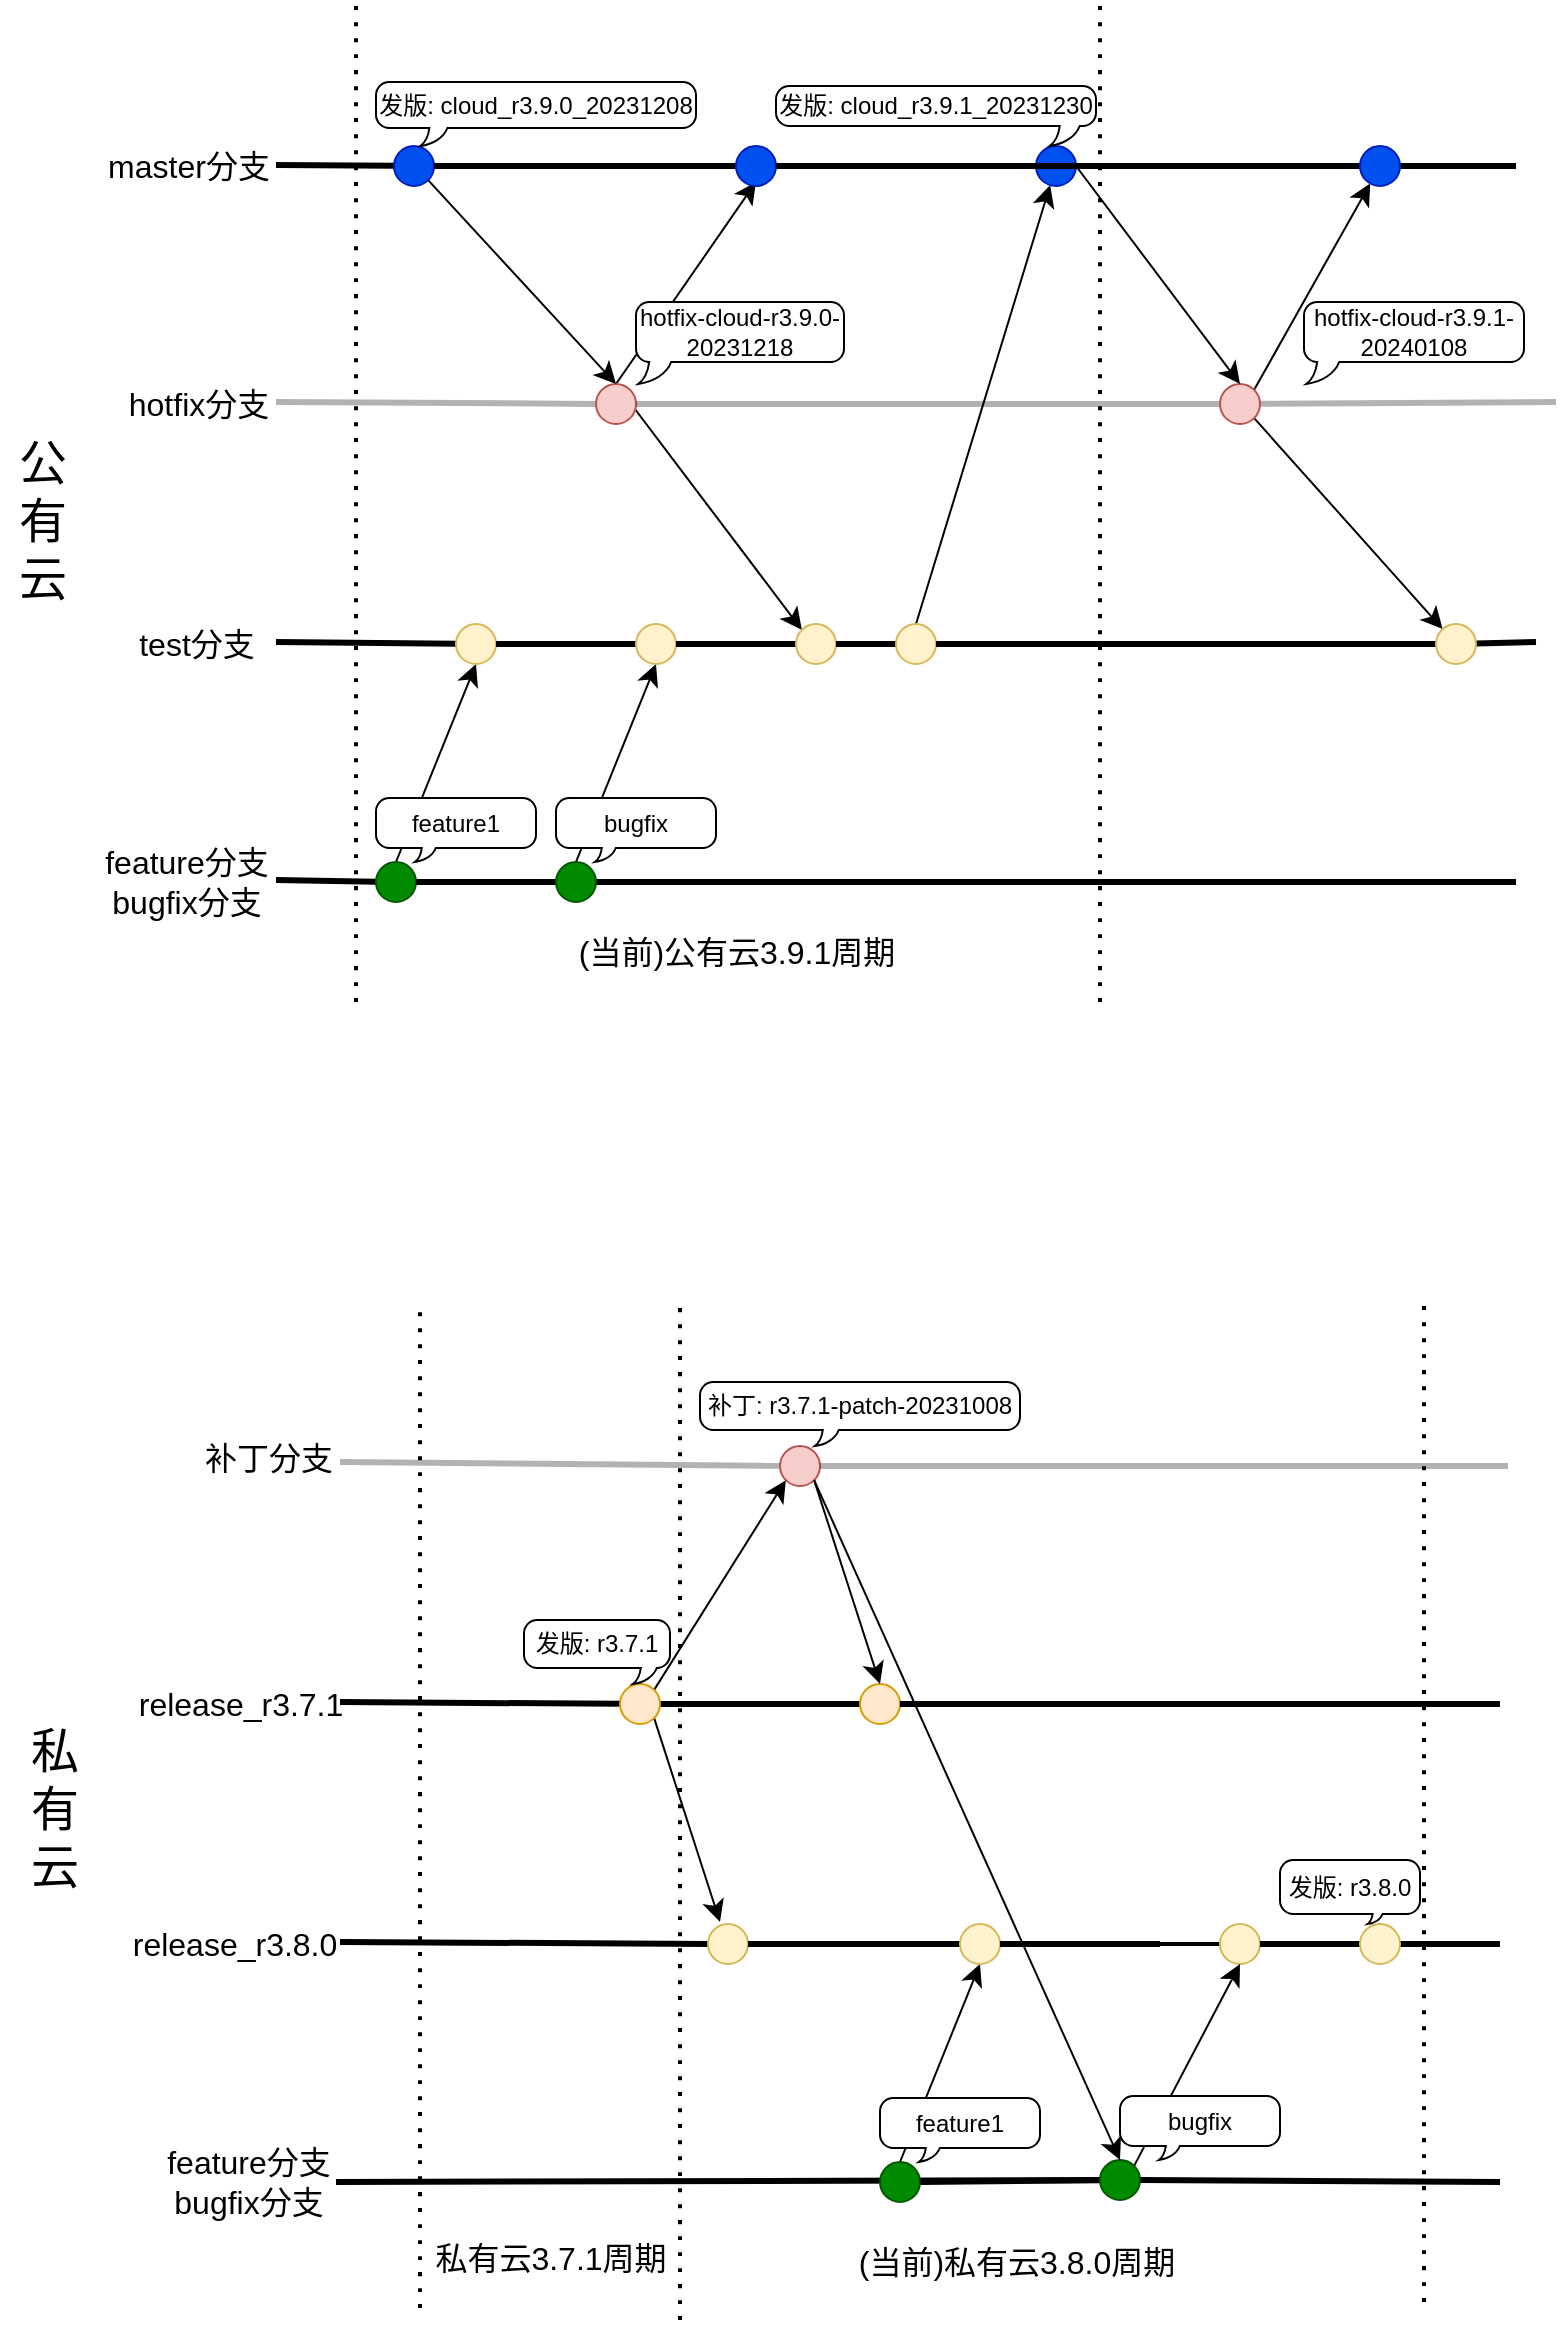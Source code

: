 <mxfile version="24.8.6" pages="3">
  <diagram name="Page-1" id="guLsJqvJWBZUYRRwc0MN">
    <mxGraphModel dx="1549" dy="840" grid="1" gridSize="10" guides="1" tooltips="1" connect="1" arrows="1" fold="1" page="1" pageScale="1" pageWidth="827" pageHeight="1169" math="0" shadow="0">
      <root>
        <mxCell id="0" />
        <mxCell id="1" parent="0" />
        <mxCell id="j533js6PK0OlSNogMI2J-1" value="" style="endArrow=none;html=1;rounded=0;fontSize=12;startSize=8;endSize=8;curved=1;strokeWidth=3;opacity=30;" edge="1" parent="1" source="j533js6PK0OlSNogMI2J-49">
          <mxGeometry width="50" height="50" relative="1" as="geometry">
            <mxPoint x="112" y="240" as="sourcePoint" />
            <mxPoint x="796" y="240" as="targetPoint" />
          </mxGeometry>
        </mxCell>
        <mxCell id="j533js6PK0OlSNogMI2J-2" value="hotfix分支" style="text;html=1;align=center;verticalAlign=middle;resizable=0;points=[];autosize=1;strokeColor=none;fillColor=none;fontSize=16;" vertex="1" parent="1">
          <mxGeometry x="72" y="226" width="90" height="30" as="geometry" />
        </mxCell>
        <mxCell id="j533js6PK0OlSNogMI2J-3" value="" style="endArrow=none;html=1;rounded=0;fontSize=12;startSize=8;endSize=8;curved=1;strokeWidth=3;" edge="1" parent="1" source="j533js6PK0OlSNogMI2J-54">
          <mxGeometry width="50" height="50" relative="1" as="geometry">
            <mxPoint x="112" y="360" as="sourcePoint" />
            <mxPoint x="786" y="360" as="targetPoint" />
          </mxGeometry>
        </mxCell>
        <mxCell id="j533js6PK0OlSNogMI2J-4" value="test分支" style="text;html=1;align=center;verticalAlign=middle;resizable=0;points=[];autosize=1;strokeColor=none;fillColor=none;fontSize=16;" vertex="1" parent="1">
          <mxGeometry x="76" y="346" width="80" height="30" as="geometry" />
        </mxCell>
        <mxCell id="j533js6PK0OlSNogMI2J-5" value="" style="endArrow=none;html=1;rounded=0;fontSize=12;startSize=8;endSize=8;curved=1;strokeWidth=3;" edge="1" parent="1" source="j533js6PK0OlSNogMI2J-37">
          <mxGeometry width="50" height="50" relative="1" as="geometry">
            <mxPoint x="156" y="479" as="sourcePoint" />
            <mxPoint x="776" y="480" as="targetPoint" />
          </mxGeometry>
        </mxCell>
        <mxCell id="j533js6PK0OlSNogMI2J-6" value="feature分支&lt;br&gt;bugfix分支" style="text;html=1;align=center;verticalAlign=middle;resizable=0;points=[];autosize=1;strokeColor=none;fillColor=none;fontSize=16;" vertex="1" parent="1">
          <mxGeometry x="56" y="455" width="110" height="50" as="geometry" />
        </mxCell>
        <mxCell id="j533js6PK0OlSNogMI2J-7" value="" style="endArrow=none;dashed=1;html=1;dashPattern=1 3;strokeWidth=2;rounded=0;fontSize=12;startSize=8;endSize=8;curved=1;" edge="1" parent="1">
          <mxGeometry width="50" height="50" relative="1" as="geometry">
            <mxPoint x="196" y="540" as="sourcePoint" />
            <mxPoint x="196" y="40" as="targetPoint" />
          </mxGeometry>
        </mxCell>
        <mxCell id="j533js6PK0OlSNogMI2J-8" value="" style="endArrow=classic;html=1;rounded=0;fontSize=12;startSize=8;endSize=8;curved=1;exitX=0.5;exitY=0;exitDx=0;exitDy=0;entryX=0.5;entryY=1;entryDx=0;entryDy=0;" edge="1" parent="1" source="j533js6PK0OlSNogMI2J-15" target="j533js6PK0OlSNogMI2J-35">
          <mxGeometry width="50" height="50" relative="1" as="geometry">
            <mxPoint x="226" y="455" as="sourcePoint" />
            <mxPoint x="256" y="360" as="targetPoint" />
          </mxGeometry>
        </mxCell>
        <mxCell id="j533js6PK0OlSNogMI2J-12" value="" style="endArrow=none;html=1;rounded=0;fontSize=12;startSize=8;endSize=8;curved=1;strokeWidth=3;" edge="1" parent="1" source="j533js6PK0OlSNogMI2J-56">
          <mxGeometry width="50" height="50" relative="1" as="geometry">
            <mxPoint x="112" y="121.5" as="sourcePoint" />
            <mxPoint x="776" y="122" as="targetPoint" />
          </mxGeometry>
        </mxCell>
        <mxCell id="j533js6PK0OlSNogMI2J-13" value="master分支" style="text;html=1;align=center;verticalAlign=middle;resizable=0;points=[];autosize=1;strokeColor=none;fillColor=none;fontSize=16;" vertex="1" parent="1">
          <mxGeometry x="62" y="107" width="100" height="30" as="geometry" />
        </mxCell>
        <mxCell id="j533js6PK0OlSNogMI2J-18" value="" style="endArrow=none;html=1;rounded=0;fontSize=12;startSize=8;endSize=8;curved=1;strokeWidth=3;" edge="1" parent="1" target="j533js6PK0OlSNogMI2J-15">
          <mxGeometry width="50" height="50" relative="1" as="geometry">
            <mxPoint x="156" y="479" as="sourcePoint" />
            <mxPoint x="836" y="479" as="targetPoint" />
          </mxGeometry>
        </mxCell>
        <mxCell id="j533js6PK0OlSNogMI2J-15" value="" style="ellipse;whiteSpace=wrap;html=1;aspect=fixed;fillColor=#008a00;strokeColor=#005700;fontColor=#ffffff;" vertex="1" parent="1">
          <mxGeometry x="206" y="470" width="20" height="20" as="geometry" />
        </mxCell>
        <mxCell id="j533js6PK0OlSNogMI2J-24" value="" style="endArrow=classic;html=1;rounded=0;fontSize=12;startSize=8;endSize=8;curved=1;exitX=0.5;exitY=0;exitDx=0;exitDy=0;entryX=0;entryY=0;entryDx=0;entryDy=0;" edge="1" parent="1" source="j533js6PK0OlSNogMI2J-25" target="j533js6PK0OlSNogMI2J-42">
          <mxGeometry width="50" height="50" relative="1" as="geometry">
            <mxPoint x="316" y="455" as="sourcePoint" />
            <mxPoint x="406" y="340" as="targetPoint" />
          </mxGeometry>
        </mxCell>
        <mxCell id="j533js6PK0OlSNogMI2J-27" value="" style="endArrow=none;html=1;rounded=0;fontSize=12;startSize=8;endSize=8;curved=1;strokeWidth=3;opacity=30;" edge="1" parent="1" target="j533js6PK0OlSNogMI2J-25">
          <mxGeometry width="50" height="50" relative="1" as="geometry">
            <mxPoint x="156" y="240" as="sourcePoint" />
            <mxPoint x="836" y="240" as="targetPoint" />
          </mxGeometry>
        </mxCell>
        <mxCell id="j533js6PK0OlSNogMI2J-28" style="edgeStyle=none;curved=1;rounded=0;orthogonalLoop=1;jettySize=auto;html=1;exitX=0.5;exitY=0;exitDx=0;exitDy=0;fontSize=12;startSize=8;endSize=8;" edge="1" parent="1" source="j533js6PK0OlSNogMI2J-25">
          <mxGeometry relative="1" as="geometry">
            <mxPoint x="396" y="130" as="targetPoint" />
          </mxGeometry>
        </mxCell>
        <mxCell id="j533js6PK0OlSNogMI2J-25" value="" style="ellipse;whiteSpace=wrap;html=1;aspect=fixed;fillColor=#f8cecc;strokeColor=#b85450;" vertex="1" parent="1">
          <mxGeometry x="316" y="231" width="20" height="20" as="geometry" />
        </mxCell>
        <mxCell id="j533js6PK0OlSNogMI2J-30" value="" style="endArrow=none;html=1;rounded=0;fontSize=12;startSize=8;endSize=8;curved=1;strokeWidth=3;" edge="1" parent="1" target="j533js6PK0OlSNogMI2J-29">
          <mxGeometry width="50" height="50" relative="1" as="geometry">
            <mxPoint x="156" y="121.5" as="sourcePoint" />
            <mxPoint x="836" y="121.5" as="targetPoint" />
          </mxGeometry>
        </mxCell>
        <mxCell id="j533js6PK0OlSNogMI2J-31" style="edgeStyle=none;curved=1;rounded=0;orthogonalLoop=1;jettySize=auto;html=1;exitX=1;exitY=1;exitDx=0;exitDy=0;entryX=0.5;entryY=0;entryDx=0;entryDy=0;fontSize=12;startSize=8;endSize=8;" edge="1" parent="1" source="j533js6PK0OlSNogMI2J-29" target="j533js6PK0OlSNogMI2J-25">
          <mxGeometry relative="1" as="geometry" />
        </mxCell>
        <mxCell id="j533js6PK0OlSNogMI2J-29" value="" style="ellipse;whiteSpace=wrap;html=1;aspect=fixed;fillColor=#0050ef;strokeColor=#001DBC;fontColor=#ffffff;" vertex="1" parent="1">
          <mxGeometry x="215" y="112" width="20" height="20" as="geometry" />
        </mxCell>
        <mxCell id="j533js6PK0OlSNogMI2J-33" value="" style="endArrow=none;html=1;rounded=0;fontSize=12;startSize=8;endSize=8;curved=1;strokeWidth=3;" edge="1" parent="1" source="j533js6PK0OlSNogMI2J-29" target="j533js6PK0OlSNogMI2J-32">
          <mxGeometry width="50" height="50" relative="1" as="geometry">
            <mxPoint x="266" y="122" as="sourcePoint" />
            <mxPoint x="836" y="121.5" as="targetPoint" />
          </mxGeometry>
        </mxCell>
        <mxCell id="j533js6PK0OlSNogMI2J-32" value="" style="ellipse;whiteSpace=wrap;html=1;aspect=fixed;fillColor=#0050ef;strokeColor=#001DBC;fontColor=#ffffff;" vertex="1" parent="1">
          <mxGeometry x="386" y="112" width="20" height="20" as="geometry" />
        </mxCell>
        <mxCell id="j533js6PK0OlSNogMI2J-36" value="" style="endArrow=none;html=1;rounded=0;fontSize=12;startSize=8;endSize=8;curved=1;strokeWidth=3;" edge="1" parent="1" target="j533js6PK0OlSNogMI2J-35">
          <mxGeometry width="50" height="50" relative="1" as="geometry">
            <mxPoint x="156" y="360" as="sourcePoint" />
            <mxPoint x="836" y="360" as="targetPoint" />
          </mxGeometry>
        </mxCell>
        <mxCell id="j533js6PK0OlSNogMI2J-35" value="" style="ellipse;whiteSpace=wrap;html=1;aspect=fixed;fillColor=#fff2cc;strokeColor=#d6b656;" vertex="1" parent="1">
          <mxGeometry x="246" y="351" width="20" height="20" as="geometry" />
        </mxCell>
        <mxCell id="j533js6PK0OlSNogMI2J-38" value="" style="endArrow=none;html=1;rounded=0;fontSize=12;startSize=8;endSize=8;curved=1;strokeWidth=3;" edge="1" parent="1" source="j533js6PK0OlSNogMI2J-15" target="j533js6PK0OlSNogMI2J-37">
          <mxGeometry width="50" height="50" relative="1" as="geometry">
            <mxPoint x="226" y="480" as="sourcePoint" />
            <mxPoint x="836" y="479" as="targetPoint" />
          </mxGeometry>
        </mxCell>
        <mxCell id="j533js6PK0OlSNogMI2J-41" style="edgeStyle=none;curved=1;rounded=0;orthogonalLoop=1;jettySize=auto;html=1;exitX=0.5;exitY=0;exitDx=0;exitDy=0;entryX=0.5;entryY=1;entryDx=0;entryDy=0;fontSize=12;startSize=8;endSize=8;" edge="1" parent="1" source="j533js6PK0OlSNogMI2J-37" target="j533js6PK0OlSNogMI2J-39">
          <mxGeometry relative="1" as="geometry" />
        </mxCell>
        <mxCell id="j533js6PK0OlSNogMI2J-37" value="" style="ellipse;whiteSpace=wrap;html=1;aspect=fixed;fillColor=#008a00;strokeColor=#005700;fontColor=#ffffff;" vertex="1" parent="1">
          <mxGeometry x="296" y="470" width="20" height="20" as="geometry" />
        </mxCell>
        <mxCell id="j533js6PK0OlSNogMI2J-40" value="" style="endArrow=none;html=1;rounded=0;fontSize=12;startSize=8;endSize=8;curved=1;strokeWidth=3;" edge="1" parent="1" source="j533js6PK0OlSNogMI2J-35" target="j533js6PK0OlSNogMI2J-39">
          <mxGeometry width="50" height="50" relative="1" as="geometry">
            <mxPoint x="266" y="361" as="sourcePoint" />
            <mxPoint x="836" y="360" as="targetPoint" />
          </mxGeometry>
        </mxCell>
        <mxCell id="j533js6PK0OlSNogMI2J-39" value="" style="ellipse;whiteSpace=wrap;html=1;aspect=fixed;fillColor=#fff2cc;strokeColor=#d6b656;" vertex="1" parent="1">
          <mxGeometry x="336" y="351" width="20" height="20" as="geometry" />
        </mxCell>
        <mxCell id="j533js6PK0OlSNogMI2J-43" value="" style="endArrow=none;html=1;rounded=0;fontSize=12;startSize=8;endSize=8;curved=1;strokeWidth=3;" edge="1" parent="1" source="j533js6PK0OlSNogMI2J-39" target="j533js6PK0OlSNogMI2J-42">
          <mxGeometry width="50" height="50" relative="1" as="geometry">
            <mxPoint x="356" y="361" as="sourcePoint" />
            <mxPoint x="836" y="360" as="targetPoint" />
          </mxGeometry>
        </mxCell>
        <mxCell id="j533js6PK0OlSNogMI2J-42" value="" style="ellipse;whiteSpace=wrap;html=1;aspect=fixed;fillColor=#fff2cc;strokeColor=#d6b656;" vertex="1" parent="1">
          <mxGeometry x="416" y="351" width="20" height="20" as="geometry" />
        </mxCell>
        <mxCell id="j533js6PK0OlSNogMI2J-46" value="" style="endArrow=none;html=1;rounded=0;fontSize=12;startSize=8;endSize=8;curved=1;strokeWidth=3;" edge="1" parent="1" source="j533js6PK0OlSNogMI2J-42" target="j533js6PK0OlSNogMI2J-45">
          <mxGeometry width="50" height="50" relative="1" as="geometry">
            <mxPoint x="436" y="361" as="sourcePoint" />
            <mxPoint x="836" y="360" as="targetPoint" />
          </mxGeometry>
        </mxCell>
        <mxCell id="j533js6PK0OlSNogMI2J-48" style="edgeStyle=none;curved=1;rounded=0;orthogonalLoop=1;jettySize=auto;html=1;exitX=0.5;exitY=0;exitDx=0;exitDy=0;fontSize=12;startSize=8;endSize=8;" edge="1" parent="1" source="j533js6PK0OlSNogMI2J-45" target="j533js6PK0OlSNogMI2J-47">
          <mxGeometry relative="1" as="geometry" />
        </mxCell>
        <mxCell id="j533js6PK0OlSNogMI2J-45" value="" style="ellipse;whiteSpace=wrap;html=1;aspect=fixed;fillColor=#fff2cc;strokeColor=#d6b656;" vertex="1" parent="1">
          <mxGeometry x="466" y="351" width="20" height="20" as="geometry" />
        </mxCell>
        <mxCell id="j533js6PK0OlSNogMI2J-47" value="" style="ellipse;whiteSpace=wrap;html=1;aspect=fixed;fillColor=#0050ef;strokeColor=#001DBC;fontColor=#ffffff;" vertex="1" parent="1">
          <mxGeometry x="536" y="112" width="20" height="20" as="geometry" />
        </mxCell>
        <mxCell id="j533js6PK0OlSNogMI2J-50" value="" style="endArrow=none;html=1;rounded=0;fontSize=12;startSize=8;endSize=8;curved=1;strokeWidth=3;opacity=30;" edge="1" parent="1" source="j533js6PK0OlSNogMI2J-25" target="j533js6PK0OlSNogMI2J-49">
          <mxGeometry width="50" height="50" relative="1" as="geometry">
            <mxPoint x="336" y="241" as="sourcePoint" />
            <mxPoint x="836" y="240" as="targetPoint" />
          </mxGeometry>
        </mxCell>
        <mxCell id="j533js6PK0OlSNogMI2J-58" style="edgeStyle=none;curved=1;rounded=0;orthogonalLoop=1;jettySize=auto;html=1;exitX=1;exitY=0;exitDx=0;exitDy=0;fontSize=12;startSize=8;endSize=8;" edge="1" parent="1" source="j533js6PK0OlSNogMI2J-49" target="j533js6PK0OlSNogMI2J-56">
          <mxGeometry relative="1" as="geometry" />
        </mxCell>
        <mxCell id="j533js6PK0OlSNogMI2J-59" style="edgeStyle=none;curved=1;rounded=0;orthogonalLoop=1;jettySize=auto;html=1;exitX=1;exitY=1;exitDx=0;exitDy=0;fontSize=12;startSize=8;endSize=8;" edge="1" parent="1" source="j533js6PK0OlSNogMI2J-49" target="j533js6PK0OlSNogMI2J-54">
          <mxGeometry relative="1" as="geometry" />
        </mxCell>
        <mxCell id="j533js6PK0OlSNogMI2J-49" value="" style="ellipse;whiteSpace=wrap;html=1;aspect=fixed;fillColor=#f8cecc;strokeColor=#b85450;" vertex="1" parent="1">
          <mxGeometry x="628" y="231" width="20" height="20" as="geometry" />
        </mxCell>
        <mxCell id="j533js6PK0OlSNogMI2J-52" value="" style="endArrow=none;html=1;rounded=0;fontSize=12;startSize=8;endSize=8;curved=1;strokeWidth=3;" edge="1" parent="1" source="j533js6PK0OlSNogMI2J-32">
          <mxGeometry width="50" height="50" relative="1" as="geometry">
            <mxPoint x="406" y="122" as="sourcePoint" />
            <mxPoint x="636" y="122" as="targetPoint" />
          </mxGeometry>
        </mxCell>
        <mxCell id="j533js6PK0OlSNogMI2J-53" style="edgeStyle=none;curved=1;rounded=0;orthogonalLoop=1;jettySize=auto;html=1;exitX=1;exitY=0.5;exitDx=0;exitDy=0;entryX=0.5;entryY=0;entryDx=0;entryDy=0;fontSize=12;startSize=8;endSize=8;" edge="1" parent="1" source="j533js6PK0OlSNogMI2J-47" target="j533js6PK0OlSNogMI2J-49">
          <mxGeometry relative="1" as="geometry">
            <mxPoint x="627.071" y="129.071" as="sourcePoint" />
          </mxGeometry>
        </mxCell>
        <mxCell id="j533js6PK0OlSNogMI2J-55" value="" style="endArrow=none;html=1;rounded=0;fontSize=12;startSize=8;endSize=8;curved=1;strokeWidth=3;" edge="1" parent="1" source="j533js6PK0OlSNogMI2J-45" target="j533js6PK0OlSNogMI2J-54">
          <mxGeometry width="50" height="50" relative="1" as="geometry">
            <mxPoint x="486" y="361" as="sourcePoint" />
            <mxPoint x="836" y="360" as="targetPoint" />
          </mxGeometry>
        </mxCell>
        <mxCell id="j533js6PK0OlSNogMI2J-54" value="" style="ellipse;whiteSpace=wrap;html=1;aspect=fixed;fillColor=#fff2cc;strokeColor=#d6b656;" vertex="1" parent="1">
          <mxGeometry x="736" y="351" width="20" height="20" as="geometry" />
        </mxCell>
        <mxCell id="j533js6PK0OlSNogMI2J-57" value="" style="endArrow=none;html=1;rounded=0;fontSize=12;startSize=8;endSize=8;curved=1;strokeWidth=3;" edge="1" parent="1" target="j533js6PK0OlSNogMI2J-56">
          <mxGeometry width="50" height="50" relative="1" as="geometry">
            <mxPoint x="630" y="122" as="sourcePoint" />
            <mxPoint x="860" y="121.5" as="targetPoint" />
          </mxGeometry>
        </mxCell>
        <mxCell id="j533js6PK0OlSNogMI2J-56" value="" style="ellipse;whiteSpace=wrap;html=1;aspect=fixed;fillColor=#0050ef;strokeColor=#001DBC;fontColor=#ffffff;" vertex="1" parent="1">
          <mxGeometry x="698" y="112" width="20" height="20" as="geometry" />
        </mxCell>
        <mxCell id="j533js6PK0OlSNogMI2J-61" value="发版: cloud_r3.9.0_20231208" style="whiteSpace=wrap;html=1;shape=mxgraph.basic.roundRectCallout;dx=31.2;dy=9;size=6.6;boundedLbl=1;" vertex="1" parent="1">
          <mxGeometry x="206" y="80" width="160" height="32" as="geometry" />
        </mxCell>
        <mxCell id="j533js6PK0OlSNogMI2J-63" value="hotfix-cloud-r3.9.0-20231218" style="whiteSpace=wrap;html=1;shape=mxgraph.basic.roundRectCallout;dx=8.4;dy=11;size=6.6;boundedLbl=1;" vertex="1" parent="1">
          <mxGeometry x="336" y="190" width="104" height="41" as="geometry" />
        </mxCell>
        <mxCell id="j533js6PK0OlSNogMI2J-65" value="feature1" style="whiteSpace=wrap;html=1;shape=mxgraph.basic.roundRectCallout;dx=26.4;dy=7;size=6.6;boundedLbl=1;" vertex="1" parent="1">
          <mxGeometry x="206" y="438" width="80" height="32" as="geometry" />
        </mxCell>
        <mxCell id="j533js6PK0OlSNogMI2J-66" value="发版: cloud_r3.9.1_20231230" style="whiteSpace=wrap;html=1;shape=mxgraph.basic.roundRectCallout;dx=146.87;dy=10;size=6.6;boundedLbl=1;" vertex="1" parent="1">
          <mxGeometry x="406" y="82" width="160" height="30" as="geometry" />
        </mxCell>
        <mxCell id="j533js6PK0OlSNogMI2J-67" value="" style="endArrow=none;dashed=1;html=1;dashPattern=1 3;strokeWidth=2;rounded=0;fontSize=12;startSize=8;endSize=8;curved=1;" edge="1" parent="1">
          <mxGeometry width="50" height="50" relative="1" as="geometry">
            <mxPoint x="568" y="540" as="sourcePoint" />
            <mxPoint x="568" y="40" as="targetPoint" />
          </mxGeometry>
        </mxCell>
        <mxCell id="j533js6PK0OlSNogMI2J-68" value="bugfix" style="whiteSpace=wrap;html=1;shape=mxgraph.basic.roundRectCallout;dx=26.4;dy=7;size=6.6;boundedLbl=1;" vertex="1" parent="1">
          <mxGeometry x="296" y="438" width="80" height="32" as="geometry" />
        </mxCell>
        <mxCell id="j533js6PK0OlSNogMI2J-69" value="hotfix-cloud-r3.9.1-20240108" style="whiteSpace=wrap;html=1;shape=mxgraph.basic.roundRectCallout;dx=8.4;dy=11;size=6.6;boundedLbl=1;" vertex="1" parent="1">
          <mxGeometry x="670" y="190" width="110" height="41" as="geometry" />
        </mxCell>
        <mxCell id="j533js6PK0OlSNogMI2J-70" value="(当前)公有云3.9.1周期" style="text;html=1;align=center;verticalAlign=middle;resizable=0;points=[];autosize=1;strokeColor=none;fillColor=none;fontSize=16;" vertex="1" parent="1">
          <mxGeometry x="296" y="500" width="180" height="30" as="geometry" />
        </mxCell>
        <mxCell id="j533js6PK0OlSNogMI2J-128" value="release_r3.7.1" style="text;html=1;align=center;verticalAlign=middle;resizable=0;points=[];autosize=1;strokeColor=none;fillColor=none;fontSize=16;" vertex="1" parent="1">
          <mxGeometry x="73" y="876" width="130" height="30" as="geometry" />
        </mxCell>
        <mxCell id="j533js6PK0OlSNogMI2J-130" value="release_r3.8.0" style="text;html=1;align=center;verticalAlign=middle;resizable=0;points=[];autosize=1;strokeColor=none;fillColor=none;fontSize=16;" vertex="1" parent="1">
          <mxGeometry x="70" y="996" width="130" height="30" as="geometry" />
        </mxCell>
        <mxCell id="j533js6PK0OlSNogMI2J-131" value="" style="endArrow=none;html=1;rounded=0;fontSize=12;startSize=8;endSize=8;curved=1;strokeWidth=3;" edge="1" parent="1" source="j533js6PK0OlSNogMI2J-138">
          <mxGeometry width="50" height="50" relative="1" as="geometry">
            <mxPoint x="318" y="1129" as="sourcePoint" />
            <mxPoint x="768" y="1130" as="targetPoint" />
          </mxGeometry>
        </mxCell>
        <mxCell id="j533js6PK0OlSNogMI2J-132" value="feature分支&lt;br&gt;bugfix分支" style="text;html=1;align=center;verticalAlign=middle;resizable=0;points=[];autosize=1;strokeColor=none;fillColor=none;fontSize=16;" vertex="1" parent="1">
          <mxGeometry x="87" y="1105" width="110" height="50" as="geometry" />
        </mxCell>
        <mxCell id="j533js6PK0OlSNogMI2J-133" value="" style="endArrow=none;dashed=1;html=1;dashPattern=1 3;strokeWidth=2;rounded=0;fontSize=12;startSize=8;endSize=8;curved=1;" edge="1" parent="1">
          <mxGeometry width="50" height="50" relative="1" as="geometry">
            <mxPoint x="358" y="1199" as="sourcePoint" />
            <mxPoint x="358" y="690" as="targetPoint" />
          </mxGeometry>
        </mxCell>
        <mxCell id="j533js6PK0OlSNogMI2J-136" value="补丁分支" style="text;html=1;align=center;verticalAlign=middle;resizable=0;points=[];autosize=1;strokeColor=none;fillColor=none;fontSize=16;" vertex="1" parent="1">
          <mxGeometry x="107" y="753" width="90" height="30" as="geometry" />
        </mxCell>
        <mxCell id="j533js6PK0OlSNogMI2J-137" value="" style="endArrow=none;html=1;rounded=0;fontSize=12;startSize=8;endSize=8;curved=1;strokeWidth=3;" edge="1" parent="1" target="j533js6PK0OlSNogMI2J-138">
          <mxGeometry width="50" height="50" relative="1" as="geometry">
            <mxPoint x="186" y="1130" as="sourcePoint" />
            <mxPoint x="998" y="1129" as="targetPoint" />
          </mxGeometry>
        </mxCell>
        <mxCell id="j533js6PK0OlSNogMI2J-140" value="" style="endArrow=none;html=1;rounded=0;fontSize=12;startSize=8;endSize=8;curved=1;strokeWidth=3;" edge="1" parent="1" target="j533js6PK0OlSNogMI2J-142" source="j533js6PK0OlSNogMI2J-181">
          <mxGeometry width="50" height="50" relative="1" as="geometry">
            <mxPoint x="188" y="890" as="sourcePoint" />
            <mxPoint x="998" y="890" as="targetPoint" />
          </mxGeometry>
        </mxCell>
        <mxCell id="j533js6PK0OlSNogMI2J-142" value="" style="ellipse;whiteSpace=wrap;html=1;aspect=fixed;fillColor=#ffe6cc;strokeColor=#d79b00;" vertex="1" parent="1">
          <mxGeometry x="448" y="881" width="20" height="20" as="geometry" />
        </mxCell>
        <mxCell id="j533js6PK0OlSNogMI2J-143" value="" style="endArrow=none;html=1;rounded=0;fontSize=12;startSize=8;endSize=8;curved=1;strokeWidth=3;opacity=30;" edge="1" parent="1" target="j533js6PK0OlSNogMI2J-145">
          <mxGeometry width="50" height="50" relative="1" as="geometry">
            <mxPoint x="188" y="770" as="sourcePoint" />
            <mxPoint x="998" y="771.5" as="targetPoint" />
          </mxGeometry>
        </mxCell>
        <mxCell id="j533js6PK0OlSNogMI2J-144" style="edgeStyle=none;curved=1;rounded=0;orthogonalLoop=1;jettySize=auto;html=1;exitX=1;exitY=1;exitDx=0;exitDy=0;entryX=0.5;entryY=0;entryDx=0;entryDy=0;fontSize=12;startSize=8;endSize=8;" edge="1" parent="1" source="j533js6PK0OlSNogMI2J-145" target="j533js6PK0OlSNogMI2J-142">
          <mxGeometry relative="1" as="geometry" />
        </mxCell>
        <mxCell id="j533js6PK0OlSNogMI2J-145" value="" style="ellipse;whiteSpace=wrap;html=1;aspect=fixed;fillColor=#f8cecc;strokeColor=#b85450;" vertex="1" parent="1">
          <mxGeometry x="408" y="762" width="20" height="20" as="geometry" />
        </mxCell>
        <mxCell id="j533js6PK0OlSNogMI2J-146" value="" style="endArrow=none;html=1;rounded=0;fontSize=12;startSize=8;endSize=8;curved=1;strokeWidth=3;opacity=30;" edge="1" parent="1" source="j533js6PK0OlSNogMI2J-145">
          <mxGeometry width="50" height="50" relative="1" as="geometry">
            <mxPoint x="428" y="772" as="sourcePoint" />
            <mxPoint x="568" y="772" as="targetPoint" />
          </mxGeometry>
        </mxCell>
        <mxCell id="j533js6PK0OlSNogMI2J-148" value="" style="endArrow=none;html=1;rounded=0;fontSize=12;startSize=8;endSize=8;curved=1;strokeWidth=3;" edge="1" parent="1" target="j533js6PK0OlSNogMI2J-149">
          <mxGeometry width="50" height="50" relative="1" as="geometry">
            <mxPoint x="188" y="1010" as="sourcePoint" />
            <mxPoint x="998" y="1010" as="targetPoint" />
          </mxGeometry>
        </mxCell>
        <mxCell id="j533js6PK0OlSNogMI2J-149" value="" style="ellipse;whiteSpace=wrap;html=1;aspect=fixed;fillColor=#fff2cc;strokeColor=#d6b656;" vertex="1" parent="1">
          <mxGeometry x="372" y="1001" width="20" height="20" as="geometry" />
        </mxCell>
        <mxCell id="j533js6PK0OlSNogMI2J-150" value="" style="endArrow=none;html=1;rounded=0;fontSize=12;startSize=8;endSize=8;curved=1;strokeWidth=2;" edge="1" parent="1" source="j533js6PK0OlSNogMI2J-138" target="j533js6PK0OlSNogMI2J-152">
          <mxGeometry width="50" height="50" relative="1" as="geometry">
            <mxPoint x="388" y="1130" as="sourcePoint" />
            <mxPoint x="998" y="1129" as="targetPoint" />
          </mxGeometry>
        </mxCell>
        <mxCell id="j533js6PK0OlSNogMI2J-151" style="edgeStyle=none;curved=1;rounded=0;orthogonalLoop=1;jettySize=auto;html=1;exitX=0.5;exitY=0;exitDx=0;exitDy=0;entryX=0.5;entryY=1;entryDx=0;entryDy=0;fontSize=12;startSize=8;endSize=8;" edge="1" parent="1" source="j533js6PK0OlSNogMI2J-152" target="j533js6PK0OlSNogMI2J-154">
          <mxGeometry relative="1" as="geometry" />
        </mxCell>
        <mxCell id="j533js6PK0OlSNogMI2J-152" value="" style="ellipse;whiteSpace=wrap;html=1;aspect=fixed;fillColor=#008a00;strokeColor=#005700;fontColor=#ffffff;" vertex="1" parent="1">
          <mxGeometry x="458" y="1120" width="20" height="20" as="geometry" />
        </mxCell>
        <mxCell id="j533js6PK0OlSNogMI2J-153" value="" style="endArrow=none;html=1;rounded=0;fontSize=12;startSize=8;endSize=8;curved=1;strokeWidth=3;" edge="1" parent="1" source="j533js6PK0OlSNogMI2J-149" target="j533js6PK0OlSNogMI2J-154">
          <mxGeometry width="50" height="50" relative="1" as="geometry">
            <mxPoint x="428" y="1011" as="sourcePoint" />
            <mxPoint x="998" y="1010" as="targetPoint" />
          </mxGeometry>
        </mxCell>
        <mxCell id="j533js6PK0OlSNogMI2J-154" value="" style="ellipse;whiteSpace=wrap;html=1;aspect=fixed;fillColor=#fff2cc;strokeColor=#d6b656;" vertex="1" parent="1">
          <mxGeometry x="498" y="1001" width="20" height="20" as="geometry" />
        </mxCell>
        <mxCell id="j533js6PK0OlSNogMI2J-155" value="" style="endArrow=none;html=1;rounded=0;fontSize=12;startSize=8;endSize=8;curved=1;strokeWidth=3;" edge="1" parent="1" source="j533js6PK0OlSNogMI2J-154">
          <mxGeometry width="50" height="50" relative="1" as="geometry">
            <mxPoint x="518" y="1011" as="sourcePoint" />
            <mxPoint x="598" y="1011" as="targetPoint" />
          </mxGeometry>
        </mxCell>
        <mxCell id="j533js6PK0OlSNogMI2J-157" value="" style="endArrow=none;html=1;rounded=0;fontSize=12;startSize=8;endSize=8;curved=1;strokeWidth=2;" edge="1" parent="1" target="j533js6PK0OlSNogMI2J-159">
          <mxGeometry width="50" height="50" relative="1" as="geometry">
            <mxPoint x="598" y="1011" as="sourcePoint" />
            <mxPoint x="998" y="1010" as="targetPoint" />
          </mxGeometry>
        </mxCell>
        <mxCell id="j533js6PK0OlSNogMI2J-159" value="" style="ellipse;whiteSpace=wrap;html=1;aspect=fixed;fillColor=#fff2cc;strokeColor=#d6b656;" vertex="1" parent="1">
          <mxGeometry x="628" y="1001" width="20" height="20" as="geometry" />
        </mxCell>
        <mxCell id="j533js6PK0OlSNogMI2J-161" value="" style="endArrow=none;html=1;rounded=0;fontSize=12;startSize=8;endSize=8;curved=1;strokeWidth=3;" edge="1" parent="1" source="j533js6PK0OlSNogMI2J-142">
          <mxGeometry width="50" height="50" relative="1" as="geometry">
            <mxPoint x="498" y="891" as="sourcePoint" />
            <mxPoint x="768" y="891" as="targetPoint" />
          </mxGeometry>
        </mxCell>
        <mxCell id="j533js6PK0OlSNogMI2J-165" value="" style="endArrow=none;html=1;rounded=0;fontSize=12;startSize=8;endSize=8;curved=1;strokeWidth=3;opacity=30;" edge="1" parent="1">
          <mxGeometry width="50" height="50" relative="1" as="geometry">
            <mxPoint x="568" y="772" as="sourcePoint" />
            <mxPoint x="772" y="772" as="targetPoint" />
          </mxGeometry>
        </mxCell>
        <mxCell id="j533js6PK0OlSNogMI2J-168" value="" style="endArrow=none;html=1;rounded=0;fontSize=12;startSize=8;endSize=8;curved=1;strokeWidth=3;" edge="1" parent="1" source="j533js6PK0OlSNogMI2J-197">
          <mxGeometry width="50" height="50" relative="1" as="geometry">
            <mxPoint x="648" y="1011" as="sourcePoint" />
            <mxPoint x="768" y="1011" as="targetPoint" />
          </mxGeometry>
        </mxCell>
        <mxCell id="j533js6PK0OlSNogMI2J-172" value="补丁:&amp;nbsp;r3.7.1-patch-20231008" style="whiteSpace=wrap;html=1;shape=mxgraph.basic.roundRectCallout;dx=65.4;dy=8;size=6.6;boundedLbl=1;" vertex="1" parent="1">
          <mxGeometry x="368" y="730" width="160" height="32" as="geometry" />
        </mxCell>
        <mxCell id="j533js6PK0OlSNogMI2J-176" value="" style="endArrow=none;dashed=1;html=1;dashPattern=1 3;strokeWidth=2;rounded=0;fontSize=12;startSize=8;endSize=8;curved=1;" edge="1" parent="1">
          <mxGeometry width="50" height="50" relative="1" as="geometry">
            <mxPoint x="730" y="1190" as="sourcePoint" />
            <mxPoint x="730" y="690" as="targetPoint" />
          </mxGeometry>
        </mxCell>
        <mxCell id="j533js6PK0OlSNogMI2J-177" value="feature1" style="whiteSpace=wrap;html=1;shape=mxgraph.basic.roundRectCallout;dx=26.4;dy=7;size=6.6;boundedLbl=1;" vertex="1" parent="1">
          <mxGeometry x="458" y="1088" width="80" height="32" as="geometry" />
        </mxCell>
        <mxCell id="j533js6PK0OlSNogMI2J-180" value="(当前)私有云3.8.0周期" style="text;html=1;align=center;verticalAlign=middle;resizable=0;points=[];autosize=1;strokeColor=none;fillColor=none;fontSize=16;" vertex="1" parent="1">
          <mxGeometry x="436" y="1155" width="180" height="30" as="geometry" />
        </mxCell>
        <mxCell id="j533js6PK0OlSNogMI2J-182" value="" style="endArrow=none;html=1;rounded=0;fontSize=12;startSize=8;endSize=8;curved=1;strokeWidth=3;" edge="1" parent="1" target="j533js6PK0OlSNogMI2J-181">
          <mxGeometry width="50" height="50" relative="1" as="geometry">
            <mxPoint x="188" y="890" as="sourcePoint" />
            <mxPoint x="478" y="891" as="targetPoint" />
          </mxGeometry>
        </mxCell>
        <mxCell id="j533js6PK0OlSNogMI2J-183" style="edgeStyle=none;curved=1;rounded=0;orthogonalLoop=1;jettySize=auto;html=1;exitX=1;exitY=0;exitDx=0;exitDy=0;entryX=0;entryY=1;entryDx=0;entryDy=0;fontSize=12;startSize=8;endSize=8;" edge="1" parent="1" source="j533js6PK0OlSNogMI2J-181" target="j533js6PK0OlSNogMI2J-145">
          <mxGeometry relative="1" as="geometry" />
        </mxCell>
        <mxCell id="j533js6PK0OlSNogMI2J-187" style="edgeStyle=none;curved=1;rounded=0;orthogonalLoop=1;jettySize=auto;html=1;exitX=1;exitY=1;exitDx=0;exitDy=0;fontSize=12;startSize=8;endSize=8;" edge="1" parent="1" source="j533js6PK0OlSNogMI2J-181">
          <mxGeometry relative="1" as="geometry">
            <mxPoint x="378" y="1000" as="targetPoint" />
          </mxGeometry>
        </mxCell>
        <mxCell id="j533js6PK0OlSNogMI2J-181" value="" style="ellipse;whiteSpace=wrap;html=1;aspect=fixed;fillColor=#ffe6cc;strokeColor=#d79b00;" vertex="1" parent="1">
          <mxGeometry x="328" y="881" width="20" height="20" as="geometry" />
        </mxCell>
        <mxCell id="j533js6PK0OlSNogMI2J-184" value="发版:&amp;nbsp;r3.7.1" style="whiteSpace=wrap;html=1;shape=mxgraph.basic.roundRectCallout;dx=65.74;dy=8;size=6.6;boundedLbl=1;" vertex="1" parent="1">
          <mxGeometry x="280" y="849" width="73" height="32" as="geometry" />
        </mxCell>
        <mxCell id="j533js6PK0OlSNogMI2J-190" value="" style="endArrow=none;html=1;rounded=0;fontSize=12;startSize=8;endSize=8;curved=1;strokeWidth=3;" edge="1" parent="1" source="j533js6PK0OlSNogMI2J-152" target="j533js6PK0OlSNogMI2J-138">
          <mxGeometry width="50" height="50" relative="1" as="geometry">
            <mxPoint x="478" y="1130" as="sourcePoint" />
            <mxPoint x="958" y="1130" as="targetPoint" />
          </mxGeometry>
        </mxCell>
        <mxCell id="j533js6PK0OlSNogMI2J-195" style="edgeStyle=none;curved=1;rounded=0;orthogonalLoop=1;jettySize=auto;html=1;exitX=1;exitY=0;exitDx=0;exitDy=0;entryX=0.5;entryY=1;entryDx=0;entryDy=0;fontSize=12;startSize=8;endSize=8;" edge="1" parent="1" source="j533js6PK0OlSNogMI2J-138" target="j533js6PK0OlSNogMI2J-159">
          <mxGeometry relative="1" as="geometry" />
        </mxCell>
        <mxCell id="j533js6PK0OlSNogMI2J-138" value="" style="ellipse;whiteSpace=wrap;html=1;aspect=fixed;fillColor=#008a00;strokeColor=#005700;fontColor=#ffffff;" vertex="1" parent="1">
          <mxGeometry x="568" y="1119" width="20" height="20" as="geometry" />
        </mxCell>
        <mxCell id="j533js6PK0OlSNogMI2J-191" style="edgeStyle=none;curved=1;rounded=0;orthogonalLoop=1;jettySize=auto;html=1;exitX=1;exitY=1;exitDx=0;exitDy=0;fontSize=12;startSize=8;endSize=8;entryX=0.5;entryY=0;entryDx=0;entryDy=0;" edge="1" parent="1" source="j533js6PK0OlSNogMI2J-145" target="j533js6PK0OlSNogMI2J-138">
          <mxGeometry relative="1" as="geometry">
            <mxPoint x="668" y="1130" as="targetPoint" />
          </mxGeometry>
        </mxCell>
        <mxCell id="j533js6PK0OlSNogMI2J-196" value="bugfix" style="whiteSpace=wrap;html=1;shape=mxgraph.basic.roundRectCallout;dx=26.4;dy=7;size=6.6;boundedLbl=1;" vertex="1" parent="1">
          <mxGeometry x="578" y="1087" width="80" height="32" as="geometry" />
        </mxCell>
        <mxCell id="j533js6PK0OlSNogMI2J-198" value="" style="endArrow=none;html=1;rounded=0;fontSize=12;startSize=8;endSize=8;curved=1;strokeWidth=3;" edge="1" parent="1" source="j533js6PK0OlSNogMI2J-159" target="j533js6PK0OlSNogMI2J-197">
          <mxGeometry width="50" height="50" relative="1" as="geometry">
            <mxPoint x="648" y="1011" as="sourcePoint" />
            <mxPoint x="922" y="1011" as="targetPoint" />
          </mxGeometry>
        </mxCell>
        <mxCell id="j533js6PK0OlSNogMI2J-197" value="" style="ellipse;whiteSpace=wrap;html=1;aspect=fixed;fillColor=#fff2cc;strokeColor=#d6b656;" vertex="1" parent="1">
          <mxGeometry x="698" y="1001" width="20" height="20" as="geometry" />
        </mxCell>
        <mxCell id="j533js6PK0OlSNogMI2J-199" value="发版: r3.8.0" style="whiteSpace=wrap;html=1;shape=mxgraph.basic.roundRectCallout;dx=48.8;dy=5;size=6.6;boundedLbl=1;" vertex="1" parent="1">
          <mxGeometry x="658" y="969" width="70" height="32" as="geometry" />
        </mxCell>
        <mxCell id="j533js6PK0OlSNogMI2J-200" value="" style="endArrow=none;dashed=1;html=1;dashPattern=1 3;strokeWidth=2;rounded=0;fontSize=12;startSize=8;endSize=8;curved=1;" edge="1" parent="1">
          <mxGeometry width="50" height="50" relative="1" as="geometry">
            <mxPoint x="228" y="1193" as="sourcePoint" />
            <mxPoint x="228" y="690" as="targetPoint" />
          </mxGeometry>
        </mxCell>
        <mxCell id="j533js6PK0OlSNogMI2J-203" value="&lt;font style=&quot;font-size: 24px;&quot;&gt;公&lt;br&gt;有&lt;br&gt;云&lt;/font&gt;" style="text;html=1;align=center;verticalAlign=middle;resizable=0;points=[];autosize=1;strokeColor=none;fillColor=none;fontSize=16;" vertex="1" parent="1">
          <mxGeometry x="18" y="251" width="42" height="98" as="geometry" />
        </mxCell>
        <mxCell id="j533js6PK0OlSNogMI2J-204" value="&lt;span style=&quot;font-size: 24px;&quot;&gt;私&lt;br&gt;有&lt;br&gt;云&lt;/span&gt;" style="text;html=1;align=center;verticalAlign=middle;resizable=0;points=[];autosize=1;strokeColor=none;fillColor=none;fontSize=16;" vertex="1" parent="1">
          <mxGeometry x="24" y="895" width="42" height="98" as="geometry" />
        </mxCell>
        <mxCell id="j533js6PK0OlSNogMI2J-206" value="私有云3.7.1周期" style="text;html=1;align=center;verticalAlign=middle;resizable=0;points=[];autosize=1;strokeColor=none;fillColor=none;fontSize=16;" vertex="1" parent="1">
          <mxGeometry x="226" y="1152" width="134" height="31" as="geometry" />
        </mxCell>
      </root>
    </mxGraphModel>
  </diagram>
  <diagram id="78yrmxj2xgU1q9IMHWQY" name="Page-2">
    <mxGraphModel dx="645" dy="798" grid="1" gridSize="10" guides="1" tooltips="1" connect="1" arrows="1" fold="1" page="1" pageScale="1" pageWidth="827" pageHeight="1169" math="0" shadow="0">
      <root>
        <mxCell id="0" />
        <mxCell id="1" parent="0" />
        <mxCell id="d57_OJlYtA9ZozjtXG9F-1" value="" style="endArrow=none;html=1;rounded=0;fontSize=12;startSize=8;endSize=8;curved=1;strokeWidth=3;opacity=30;" edge="1" parent="1" source="d57_OJlYtA9ZozjtXG9F-105">
          <mxGeometry width="50" height="50" relative="1" as="geometry">
            <mxPoint x="1126" y="480" as="sourcePoint" />
            <mxPoint x="2122" y="480" as="targetPoint" />
          </mxGeometry>
        </mxCell>
        <mxCell id="d57_OJlYtA9ZozjtXG9F-2" value="hotfix分支" style="text;html=1;align=center;verticalAlign=middle;resizable=0;points=[];autosize=1;strokeColor=none;fillColor=none;fontSize=16;" vertex="1" parent="1">
          <mxGeometry x="979" y="467" width="90" height="30" as="geometry" />
        </mxCell>
        <mxCell id="d57_OJlYtA9ZozjtXG9F-3" value="test分支" style="text;html=1;align=center;verticalAlign=middle;resizable=0;points=[];autosize=1;strokeColor=none;fillColor=none;fontSize=16;" vertex="1" parent="1">
          <mxGeometry x="991" y="707" width="80" height="30" as="geometry" />
        </mxCell>
        <mxCell id="d57_OJlYtA9ZozjtXG9F-4" value="" style="endArrow=none;html=1;rounded=0;fontSize=12;startSize=8;endSize=8;curved=1;strokeWidth=3;" edge="1" parent="1" source="d57_OJlYtA9ZozjtXG9F-90">
          <mxGeometry width="50" height="50" relative="1" as="geometry">
            <mxPoint x="1186" y="840" as="sourcePoint" />
            <mxPoint x="2122" y="840" as="targetPoint" />
          </mxGeometry>
        </mxCell>
        <mxCell id="d57_OJlYtA9ZozjtXG9F-5" value="feature分支&lt;br&gt;bugfix分支" style="text;html=1;align=center;verticalAlign=middle;resizable=0;points=[];autosize=1;strokeColor=none;fillColor=none;fontSize=16;" vertex="1" parent="1">
          <mxGeometry x="966" y="816" width="110" height="50" as="geometry" />
        </mxCell>
        <mxCell id="d57_OJlYtA9ZozjtXG9F-6" value="" style="endArrow=none;dashed=1;html=1;dashPattern=1 3;strokeWidth=2;rounded=0;fontSize=12;startSize=8;endSize=8;curved=1;" edge="1" parent="1">
          <mxGeometry width="50" height="50" relative="1" as="geometry">
            <mxPoint x="1232" y="901" as="sourcePoint" />
            <mxPoint x="1232" y="190" as="targetPoint" />
          </mxGeometry>
        </mxCell>
        <mxCell id="d57_OJlYtA9ZozjtXG9F-7" value="" style="endArrow=classic;html=1;rounded=0;fontSize=12;startSize=8;endSize=8;curved=1;exitX=0.5;exitY=0;exitDx=0;exitDy=0;entryX=0.5;entryY=1;entryDx=0;entryDy=0;" edge="1" parent="1" source="d57_OJlYtA9ZozjtXG9F-11" target="d57_OJlYtA9ZozjtXG9F-20">
          <mxGeometry width="50" height="50" relative="1" as="geometry">
            <mxPoint x="1256" y="816" as="sourcePoint" />
            <mxPoint x="1286" y="721" as="targetPoint" />
          </mxGeometry>
        </mxCell>
        <mxCell id="d57_OJlYtA9ZozjtXG9F-8" value="" style="endArrow=none;html=1;rounded=0;fontSize=12;startSize=8;endSize=8;curved=1;strokeWidth=3;" edge="1" parent="1" source="d57_OJlYtA9ZozjtXG9F-108">
          <mxGeometry width="50" height="50" relative="1" as="geometry">
            <mxPoint x="1142" y="599.5" as="sourcePoint" />
            <mxPoint x="2122" y="600" as="targetPoint" />
          </mxGeometry>
        </mxCell>
        <mxCell id="d57_OJlYtA9ZozjtXG9F-9" value="master分支" style="text;html=1;align=center;verticalAlign=middle;resizable=0;points=[];autosize=1;strokeColor=none;fillColor=none;fontSize=16;" vertex="1" parent="1">
          <mxGeometry x="966" y="585" width="100" height="30" as="geometry" />
        </mxCell>
        <mxCell id="d57_OJlYtA9ZozjtXG9F-10" value="" style="endArrow=none;html=1;rounded=0;fontSize=12;startSize=8;endSize=8;curved=1;strokeWidth=3;" edge="1" parent="1" source="d57_OJlYtA9ZozjtXG9F-5" target="d57_OJlYtA9ZozjtXG9F-11">
          <mxGeometry width="50" height="50" relative="1" as="geometry">
            <mxPoint x="1074" y="840" as="sourcePoint" />
            <mxPoint x="1866" y="840" as="targetPoint" />
          </mxGeometry>
        </mxCell>
        <mxCell id="d57_OJlYtA9ZozjtXG9F-11" value="" style="ellipse;whiteSpace=wrap;html=1;aspect=fixed;fillColor=#008a00;strokeColor=#005700;fontColor=#ffffff;" vertex="1" parent="1">
          <mxGeometry x="1236" y="831" width="20" height="20" as="geometry" />
        </mxCell>
        <mxCell id="d57_OJlYtA9ZozjtXG9F-12" value="" style="endArrow=classic;html=1;rounded=0;fontSize=12;startSize=8;endSize=8;curved=1;exitX=1;exitY=1;exitDx=0;exitDy=0;entryX=0;entryY=0;entryDx=0;entryDy=0;" edge="1" parent="1" source="d57_OJlYtA9ZozjtXG9F-16" target="d57_OJlYtA9ZozjtXG9F-27">
          <mxGeometry width="50" height="50" relative="1" as="geometry">
            <mxPoint x="1346" y="816" as="sourcePoint" />
            <mxPoint x="1436" y="701" as="targetPoint" />
          </mxGeometry>
        </mxCell>
        <mxCell id="d57_OJlYtA9ZozjtXG9F-13" value="" style="endArrow=none;html=1;rounded=0;fontSize=12;startSize=8;endSize=8;curved=1;strokeWidth=3;opacity=30;exitX=0.98;exitY=0.413;exitDx=0;exitDy=0;exitPerimeter=0;" edge="1" parent="1" source="d57_OJlYtA9ZozjtXG9F-2" target="d57_OJlYtA9ZozjtXG9F-16">
          <mxGeometry width="50" height="50" relative="1" as="geometry">
            <mxPoint x="1170" y="480" as="sourcePoint" />
            <mxPoint x="1850" y="480" as="targetPoint" />
          </mxGeometry>
        </mxCell>
        <mxCell id="d57_OJlYtA9ZozjtXG9F-14" style="edgeStyle=none;curved=1;rounded=0;orthogonalLoop=1;jettySize=auto;html=1;exitX=0.5;exitY=0;exitDx=0;exitDy=0;fontSize=12;startSize=8;endSize=8;entryX=0.5;entryY=1;entryDx=0;entryDy=0;" edge="1" parent="1" source="d57_OJlYtA9ZozjtXG9F-16" target="d57_OJlYtA9ZozjtXG9F-65">
          <mxGeometry relative="1" as="geometry">
            <mxPoint x="1426" y="491" as="targetPoint" />
          </mxGeometry>
        </mxCell>
        <mxCell id="d57_OJlYtA9ZozjtXG9F-15" style="edgeStyle=none;curved=1;rounded=0;orthogonalLoop=1;jettySize=auto;html=1;exitX=1;exitY=1;exitDx=0;exitDy=0;entryX=0;entryY=0;entryDx=0;entryDy=0;fontSize=12;startSize=8;endSize=8;" edge="1" parent="1" source="d57_OJlYtA9ZozjtXG9F-16" target="d57_OJlYtA9ZozjtXG9F-18">
          <mxGeometry relative="1" as="geometry" />
        </mxCell>
        <mxCell id="d57_OJlYtA9ZozjtXG9F-16" value="" style="ellipse;whiteSpace=wrap;html=1;aspect=fixed;fillColor=#f8cecc;strokeColor=#b85450;" vertex="1" parent="1">
          <mxGeometry x="1266" y="471" width="20" height="20" as="geometry" />
        </mxCell>
        <mxCell id="d57_OJlYtA9ZozjtXG9F-17" value="" style="endArrow=none;html=1;rounded=0;fontSize=12;startSize=8;endSize=8;curved=1;strokeWidth=3;exitX=1;exitY=0.5;exitDx=0;exitDy=0;" edge="1" parent="1" source="d57_OJlYtA9ZozjtXG9F-56" target="d57_OJlYtA9ZozjtXG9F-18">
          <mxGeometry width="50" height="50" relative="1" as="geometry">
            <mxPoint x="1265" y="600" as="sourcePoint" />
            <mxPoint x="1866" y="599.5" as="targetPoint" />
          </mxGeometry>
        </mxCell>
        <mxCell id="d57_OJlYtA9ZozjtXG9F-18" value="" style="ellipse;whiteSpace=wrap;html=1;aspect=fixed;fillColor=#0050ef;strokeColor=#001DBC;fontColor=#ffffff;" vertex="1" parent="1">
          <mxGeometry x="1426" y="590" width="20" height="20" as="geometry" />
        </mxCell>
        <mxCell id="d57_OJlYtA9ZozjtXG9F-19" value="" style="endArrow=none;html=1;rounded=0;fontSize=12;startSize=8;endSize=8;curved=1;strokeWidth=3;exitX=1.065;exitY=0.513;exitDx=0;exitDy=0;exitPerimeter=0;" edge="1" parent="1" source="d57_OJlYtA9ZozjtXG9F-3" target="d57_OJlYtA9ZozjtXG9F-20">
          <mxGeometry width="50" height="50" relative="1" as="geometry">
            <mxPoint x="1186" y="721" as="sourcePoint" />
            <mxPoint x="1866" y="721" as="targetPoint" />
          </mxGeometry>
        </mxCell>
        <mxCell id="d57_OJlYtA9ZozjtXG9F-20" value="" style="ellipse;whiteSpace=wrap;html=1;aspect=fixed;fillColor=#fff2cc;strokeColor=#d6b656;" vertex="1" parent="1">
          <mxGeometry x="1276" y="712" width="20" height="20" as="geometry" />
        </mxCell>
        <mxCell id="d57_OJlYtA9ZozjtXG9F-21" value="" style="endArrow=none;html=1;rounded=0;fontSize=12;startSize=8;endSize=8;curved=1;strokeWidth=3;" edge="1" parent="1" source="d57_OJlYtA9ZozjtXG9F-11" target="d57_OJlYtA9ZozjtXG9F-23">
          <mxGeometry width="50" height="50" relative="1" as="geometry">
            <mxPoint x="1256" y="841" as="sourcePoint" />
            <mxPoint x="1866" y="840" as="targetPoint" />
          </mxGeometry>
        </mxCell>
        <mxCell id="d57_OJlYtA9ZozjtXG9F-22" style="edgeStyle=none;curved=1;rounded=0;orthogonalLoop=1;jettySize=auto;html=1;exitX=0.5;exitY=0;exitDx=0;exitDy=0;entryX=0.5;entryY=1;entryDx=0;entryDy=0;fontSize=12;startSize=8;endSize=8;" edge="1" parent="1" source="d57_OJlYtA9ZozjtXG9F-23" target="d57_OJlYtA9ZozjtXG9F-25">
          <mxGeometry relative="1" as="geometry" />
        </mxCell>
        <mxCell id="d57_OJlYtA9ZozjtXG9F-23" value="" style="ellipse;whiteSpace=wrap;html=1;aspect=fixed;fillColor=#008a00;strokeColor=#005700;fontColor=#ffffff;" vertex="1" parent="1">
          <mxGeometry x="1326" y="831" width="20" height="20" as="geometry" />
        </mxCell>
        <mxCell id="d57_OJlYtA9ZozjtXG9F-24" value="" style="endArrow=none;html=1;rounded=0;fontSize=12;startSize=8;endSize=8;curved=1;strokeWidth=3;" edge="1" parent="1" source="d57_OJlYtA9ZozjtXG9F-20" target="d57_OJlYtA9ZozjtXG9F-25">
          <mxGeometry width="50" height="50" relative="1" as="geometry">
            <mxPoint x="1296" y="722" as="sourcePoint" />
            <mxPoint x="1866" y="721" as="targetPoint" />
          </mxGeometry>
        </mxCell>
        <mxCell id="d57_OJlYtA9ZozjtXG9F-25" value="" style="ellipse;whiteSpace=wrap;html=1;aspect=fixed;fillColor=#fff2cc;strokeColor=#d6b656;" vertex="1" parent="1">
          <mxGeometry x="1366" y="712" width="20" height="20" as="geometry" />
        </mxCell>
        <mxCell id="d57_OJlYtA9ZozjtXG9F-26" value="" style="endArrow=none;html=1;rounded=0;fontSize=12;startSize=8;endSize=8;curved=1;strokeWidth=3;" edge="1" parent="1" source="d57_OJlYtA9ZozjtXG9F-25" target="d57_OJlYtA9ZozjtXG9F-27">
          <mxGeometry width="50" height="50" relative="1" as="geometry">
            <mxPoint x="1386" y="722" as="sourcePoint" />
            <mxPoint x="1866" y="721" as="targetPoint" />
          </mxGeometry>
        </mxCell>
        <mxCell id="d57_OJlYtA9ZozjtXG9F-27" value="" style="ellipse;whiteSpace=wrap;html=1;aspect=fixed;fillColor=#fff2cc;strokeColor=#d6b656;" vertex="1" parent="1">
          <mxGeometry x="1453" y="712" width="20" height="20" as="geometry" />
        </mxCell>
        <mxCell id="d57_OJlYtA9ZozjtXG9F-28" value="" style="endArrow=none;html=1;rounded=0;fontSize=12;startSize=8;endSize=8;curved=1;strokeWidth=3;" edge="1" parent="1" source="d57_OJlYtA9ZozjtXG9F-27" target="d57_OJlYtA9ZozjtXG9F-30">
          <mxGeometry width="50" height="50" relative="1" as="geometry">
            <mxPoint x="1466" y="722" as="sourcePoint" />
            <mxPoint x="1866" y="721" as="targetPoint" />
          </mxGeometry>
        </mxCell>
        <mxCell id="d57_OJlYtA9ZozjtXG9F-29" style="edgeStyle=none;curved=1;rounded=0;orthogonalLoop=1;jettySize=auto;html=1;exitX=0.5;exitY=0;exitDx=0;exitDy=0;fontSize=12;startSize=8;endSize=8;" edge="1" parent="1" source="d57_OJlYtA9ZozjtXG9F-30" target="d57_OJlYtA9ZozjtXG9F-32">
          <mxGeometry relative="1" as="geometry" />
        </mxCell>
        <mxCell id="d57_OJlYtA9ZozjtXG9F-30" value="" style="ellipse;whiteSpace=wrap;html=1;aspect=fixed;fillColor=#fff2cc;strokeColor=#d6b656;" vertex="1" parent="1">
          <mxGeometry x="1496" y="712" width="20" height="20" as="geometry" />
        </mxCell>
        <mxCell id="d57_OJlYtA9ZozjtXG9F-31" style="edgeStyle=none;curved=1;rounded=0;orthogonalLoop=1;jettySize=auto;html=1;exitX=0.5;exitY=0;exitDx=0;exitDy=0;entryX=0.5;entryY=1;entryDx=0;entryDy=0;fontSize=12;startSize=8;endSize=8;" edge="1" parent="1" source="d57_OJlYtA9ZozjtXG9F-32" target="d57_OJlYtA9ZozjtXG9F-68">
          <mxGeometry relative="1" as="geometry" />
        </mxCell>
        <mxCell id="d57_OJlYtA9ZozjtXG9F-32" value="" style="ellipse;whiteSpace=wrap;html=1;aspect=fixed;fillColor=#0050ef;strokeColor=#001DBC;fontColor=#ffffff;" vertex="1" parent="1">
          <mxGeometry x="1522" y="590" width="20" height="20" as="geometry" />
        </mxCell>
        <mxCell id="d57_OJlYtA9ZozjtXG9F-33" value="" style="endArrow=none;html=1;rounded=0;fontSize=12;startSize=8;endSize=8;curved=1;strokeWidth=3;opacity=30;" edge="1" parent="1" source="d57_OJlYtA9ZozjtXG9F-16" target="d57_OJlYtA9ZozjtXG9F-38">
          <mxGeometry width="50" height="50" relative="1" as="geometry">
            <mxPoint x="1350" y="481" as="sourcePoint" />
            <mxPoint x="1850" y="480" as="targetPoint" />
          </mxGeometry>
        </mxCell>
        <mxCell id="d57_OJlYtA9ZozjtXG9F-34" style="edgeStyle=none;curved=1;rounded=0;orthogonalLoop=1;jettySize=auto;html=1;exitX=1;exitY=1;exitDx=0;exitDy=0;fontSize=12;startSize=8;endSize=8;" edge="1" parent="1" source="d57_OJlYtA9ZozjtXG9F-38" target="d57_OJlYtA9ZozjtXG9F-42">
          <mxGeometry relative="1" as="geometry" />
        </mxCell>
        <mxCell id="d57_OJlYtA9ZozjtXG9F-35" style="edgeStyle=none;curved=1;rounded=0;orthogonalLoop=1;jettySize=auto;html=1;exitX=1;exitY=1;exitDx=0;exitDy=0;fontSize=12;startSize=8;endSize=8;" edge="1" parent="1" source="d57_OJlYtA9ZozjtXG9F-38" target="d57_OJlYtA9ZozjtXG9F-40">
          <mxGeometry relative="1" as="geometry" />
        </mxCell>
        <mxCell id="d57_OJlYtA9ZozjtXG9F-36" style="edgeStyle=none;curved=1;rounded=0;orthogonalLoop=1;jettySize=auto;html=1;exitX=1;exitY=0;exitDx=0;exitDy=0;entryX=0.5;entryY=1;entryDx=0;entryDy=0;fontSize=12;startSize=8;endSize=8;" edge="1" parent="1" source="d57_OJlYtA9ZozjtXG9F-75" target="d57_OJlYtA9ZozjtXG9F-100">
          <mxGeometry relative="1" as="geometry" />
        </mxCell>
        <mxCell id="d57_OJlYtA9ZozjtXG9F-37" style="edgeStyle=none;curved=1;rounded=0;orthogonalLoop=1;jettySize=auto;html=1;exitX=1;exitY=0;exitDx=0;exitDy=0;entryX=0;entryY=1;entryDx=0;entryDy=0;fontSize=12;startSize=8;endSize=8;" edge="1" parent="1" source="d57_OJlYtA9ZozjtXG9F-38" target="d57_OJlYtA9ZozjtXG9F-78">
          <mxGeometry relative="1" as="geometry" />
        </mxCell>
        <mxCell id="d57_OJlYtA9ZozjtXG9F-38" value="" style="ellipse;whiteSpace=wrap;html=1;aspect=fixed;fillColor=#f8cecc;strokeColor=#b85450;" vertex="1" parent="1">
          <mxGeometry x="1642" y="471" width="20" height="20" as="geometry" />
        </mxCell>
        <mxCell id="d57_OJlYtA9ZozjtXG9F-39" value="" style="endArrow=none;html=1;rounded=0;fontSize=12;startSize=8;endSize=8;curved=1;strokeWidth=3;" edge="1" parent="1" source="d57_OJlYtA9ZozjtXG9F-92" target="d57_OJlYtA9ZozjtXG9F-40">
          <mxGeometry width="50" height="50" relative="1" as="geometry">
            <mxPoint x="1516" y="722" as="sourcePoint" />
            <mxPoint x="1866" y="721" as="targetPoint" />
          </mxGeometry>
        </mxCell>
        <mxCell id="d57_OJlYtA9ZozjtXG9F-40" value="" style="ellipse;whiteSpace=wrap;html=1;aspect=fixed;fillColor=#fff2cc;strokeColor=#d6b656;" vertex="1" parent="1">
          <mxGeometry x="1766" y="712" width="20" height="20" as="geometry" />
        </mxCell>
        <mxCell id="d57_OJlYtA9ZozjtXG9F-41" value="" style="endArrow=none;html=1;rounded=0;fontSize=12;startSize=8;endSize=8;curved=1;strokeWidth=3;exitX=1;exitY=0.5;exitDx=0;exitDy=0;" edge="1" parent="1" source="d57_OJlYtA9ZozjtXG9F-32" target="d57_OJlYtA9ZozjtXG9F-42">
          <mxGeometry width="50" height="50" relative="1" as="geometry">
            <mxPoint x="1660" y="600" as="sourcePoint" />
            <mxPoint x="1890" y="599.5" as="targetPoint" />
          </mxGeometry>
        </mxCell>
        <mxCell id="d57_OJlYtA9ZozjtXG9F-42" value="" style="ellipse;whiteSpace=wrap;html=1;aspect=fixed;fillColor=#0050ef;strokeColor=#001DBC;fontColor=#ffffff;" vertex="1" parent="1">
          <mxGeometry x="1728" y="590" width="20" height="20" as="geometry" />
        </mxCell>
        <mxCell id="d57_OJlYtA9ZozjtXG9F-43" value="feature1" style="whiteSpace=wrap;html=1;shape=mxgraph.basic.roundRectCallout;dx=26.4;dy=7;size=6.6;boundedLbl=1;" vertex="1" parent="1">
          <mxGeometry x="1236" y="799" width="80" height="32" as="geometry" />
        </mxCell>
        <mxCell id="d57_OJlYtA9ZozjtXG9F-44" value="" style="endArrow=none;dashed=1;html=1;dashPattern=1 3;strokeWidth=2;rounded=0;fontSize=12;startSize=8;endSize=8;curved=1;" edge="1" parent="1">
          <mxGeometry width="50" height="50" relative="1" as="geometry">
            <mxPoint x="1601" y="901" as="sourcePoint" />
            <mxPoint x="1599" y="190" as="targetPoint" />
          </mxGeometry>
        </mxCell>
        <mxCell id="d57_OJlYtA9ZozjtXG9F-45" value="bugfix" style="whiteSpace=wrap;html=1;shape=mxgraph.basic.roundRectCallout;dx=26.4;dy=7;size=6.6;boundedLbl=1;" vertex="1" parent="1">
          <mxGeometry x="1326" y="799" width="80" height="32" as="geometry" />
        </mxCell>
        <mxCell id="d57_OJlYtA9ZozjtXG9F-46" value="&amp;nbsp;hotfix-cloud-r5.1.0-20250409" style="whiteSpace=wrap;html=1;shape=mxgraph.basic.roundRectCallout;dx=65.53;dy=11;size=6.6;boundedLbl=1;" vertex="1" parent="1">
          <mxGeometry x="1234" y="433.5" width="110" height="41" as="geometry" />
        </mxCell>
        <mxCell id="d57_OJlYtA9ZozjtXG9F-47" value="5.2.0周期(aidc+local特性)" style="text;html=1;align=center;verticalAlign=middle;resizable=0;points=[];autosize=1;strokeColor=none;fillColor=none;fontSize=16;" vertex="1" parent="1">
          <mxGeometry x="1311" y="861" width="210" height="30" as="geometry" />
        </mxCell>
        <mxCell id="d57_OJlYtA9ZozjtXG9F-48" value="master-aidc分支" style="text;html=1;align=center;verticalAlign=middle;resizable=0;points=[];autosize=1;strokeColor=none;fillColor=none;fontSize=16;" vertex="1" parent="1">
          <mxGeometry x="930" y="384" width="140" height="30" as="geometry" />
        </mxCell>
        <mxCell id="d57_OJlYtA9ZozjtXG9F-49" value="" style="endArrow=none;html=1;rounded=0;fontSize=12;startSize=8;endSize=8;curved=1;strokeWidth=3;" edge="1" parent="1" source="d57_OJlYtA9ZozjtXG9F-114">
          <mxGeometry width="50" height="50" relative="1" as="geometry">
            <mxPoint x="1172" y="400.33" as="sourcePoint" />
            <mxPoint x="2122" y="400" as="targetPoint" />
          </mxGeometry>
        </mxCell>
        <mxCell id="d57_OJlYtA9ZozjtXG9F-50" value="master-cloud分支" style="text;html=1;align=center;verticalAlign=middle;resizable=0;points=[];autosize=1;strokeColor=none;fillColor=none;fontSize=16;" vertex="1" parent="1">
          <mxGeometry x="920" y="306" width="150" height="30" as="geometry" />
        </mxCell>
        <mxCell id="d57_OJlYtA9ZozjtXG9F-51" value="" style="endArrow=none;html=1;rounded=0;fontSize=12;startSize=8;endSize=8;curved=1;strokeWidth=3;" edge="1" parent="1" source="d57_OJlYtA9ZozjtXG9F-82">
          <mxGeometry width="50" height="50" relative="1" as="geometry">
            <mxPoint x="1172" y="320.33" as="sourcePoint" />
            <mxPoint x="2122" y="320" as="targetPoint" />
          </mxGeometry>
        </mxCell>
        <mxCell id="d57_OJlYtA9ZozjtXG9F-52" value="master-local分支" style="text;html=1;align=center;verticalAlign=middle;resizable=0;points=[];autosize=1;strokeColor=none;fillColor=none;fontSize=16;" vertex="1" parent="1">
          <mxGeometry x="930" y="226" width="140" height="30" as="geometry" />
        </mxCell>
        <mxCell id="d57_OJlYtA9ZozjtXG9F-53" value="" style="endArrow=none;html=1;rounded=0;fontSize=12;startSize=8;endSize=8;curved=1;strokeWidth=3;" edge="1" parent="1" source="d57_OJlYtA9ZozjtXG9F-100">
          <mxGeometry width="50" height="50" relative="1" as="geometry">
            <mxPoint x="1172" y="240" as="sourcePoint" />
            <mxPoint x="2112" y="240" as="targetPoint" />
          </mxGeometry>
        </mxCell>
        <mxCell id="d57_OJlYtA9ZozjtXG9F-54" value="" style="endArrow=none;html=1;rounded=0;fontSize=12;startSize=8;endSize=8;curved=1;strokeWidth=3;exitX=1.1;exitY=0.483;exitDx=0;exitDy=0;exitPerimeter=0;" edge="1" parent="1" source="d57_OJlYtA9ZozjtXG9F-9" target="d57_OJlYtA9ZozjtXG9F-56">
          <mxGeometry width="50" height="50" relative="1" as="geometry">
            <mxPoint x="1132" y="599" as="sourcePoint" />
            <mxPoint x="1245" y="600" as="targetPoint" />
          </mxGeometry>
        </mxCell>
        <mxCell id="d57_OJlYtA9ZozjtXG9F-55" style="edgeStyle=none;curved=1;rounded=0;orthogonalLoop=1;jettySize=auto;html=1;exitX=0.5;exitY=0;exitDx=0;exitDy=0;entryX=0.5;entryY=1;entryDx=0;entryDy=0;fontSize=12;startSize=8;endSize=8;" edge="1" parent="1" source="d57_OJlYtA9ZozjtXG9F-56" target="d57_OJlYtA9ZozjtXG9F-60">
          <mxGeometry relative="1" as="geometry" />
        </mxCell>
        <mxCell id="d57_OJlYtA9ZozjtXG9F-56" value="" style="ellipse;whiteSpace=wrap;html=1;aspect=fixed;fillColor=#0050ef;strokeColor=#001DBC;fontColor=#ffffff;" vertex="1" parent="1">
          <mxGeometry x="1163.5" y="590" width="20" height="20" as="geometry" />
        </mxCell>
        <mxCell id="d57_OJlYtA9ZozjtXG9F-57" value="5.1.0周期(cloud特性)" style="text;html=1;align=center;verticalAlign=middle;resizable=0;points=[];autosize=1;strokeColor=none;fillColor=none;fontSize=16;" vertex="1" parent="1">
          <mxGeometry x="1063" y="861" width="170" height="30" as="geometry" />
        </mxCell>
        <mxCell id="d57_OJlYtA9ZozjtXG9F-58" value="" style="endArrow=none;html=1;rounded=0;fontSize=12;startSize=8;endSize=8;curved=1;strokeWidth=3;" edge="1" parent="1" source="d57_OJlYtA9ZozjtXG9F-50" target="d57_OJlYtA9ZozjtXG9F-60">
          <mxGeometry width="50" height="50" relative="1" as="geometry">
            <mxPoint x="1172" y="320.33" as="sourcePoint" />
            <mxPoint x="1812" y="320" as="targetPoint" />
          </mxGeometry>
        </mxCell>
        <mxCell id="d57_OJlYtA9ZozjtXG9F-59" style="edgeStyle=none;curved=1;rounded=0;orthogonalLoop=1;jettySize=auto;html=1;exitX=1;exitY=1;exitDx=0;exitDy=0;entryX=0;entryY=0;entryDx=0;entryDy=0;fontSize=12;startSize=8;endSize=8;" edge="1" parent="1" source="d57_OJlYtA9ZozjtXG9F-60" target="d57_OJlYtA9ZozjtXG9F-16">
          <mxGeometry relative="1" as="geometry" />
        </mxCell>
        <mxCell id="d57_OJlYtA9ZozjtXG9F-60" value="" style="ellipse;whiteSpace=wrap;html=1;aspect=fixed;fillColor=#0050ef;strokeColor=#001DBC;fontColor=#ffffff;" vertex="1" parent="1">
          <mxGeometry x="1196" y="310" width="20" height="20" as="geometry" />
        </mxCell>
        <mxCell id="d57_OJlYtA9ZozjtXG9F-61" value="发版: cloud_r5.1.0_20250309" style="whiteSpace=wrap;html=1;shape=mxgraph.basic.roundRectCallout;dx=124.7;dy=9;size=6.6;boundedLbl=1;" vertex="1" parent="1">
          <mxGeometry x="1056" y="553" width="160" height="32" as="geometry" />
        </mxCell>
        <mxCell id="d57_OJlYtA9ZozjtXG9F-62" value="" style="endArrow=none;html=1;rounded=0;fontSize=12;startSize=8;endSize=8;curved=1;strokeWidth=3;" edge="1" parent="1" source="d57_OJlYtA9ZozjtXG9F-60" target="d57_OJlYtA9ZozjtXG9F-65">
          <mxGeometry width="50" height="50" relative="1" as="geometry">
            <mxPoint x="1216" y="320" as="sourcePoint" />
            <mxPoint x="1812" y="320" as="targetPoint" />
          </mxGeometry>
        </mxCell>
        <mxCell id="d57_OJlYtA9ZozjtXG9F-63" style="edgeStyle=none;curved=1;rounded=0;orthogonalLoop=1;jettySize=auto;html=1;exitX=1;exitY=1;exitDx=0;exitDy=0;entryX=0.5;entryY=0;entryDx=0;entryDy=0;fontSize=12;startSize=8;endSize=8;" edge="1" parent="1" source="d57_OJlYtA9ZozjtXG9F-71" target="d57_OJlYtA9ZozjtXG9F-75">
          <mxGeometry relative="1" as="geometry" />
        </mxCell>
        <mxCell id="d57_OJlYtA9ZozjtXG9F-64" style="edgeStyle=none;curved=1;rounded=0;orthogonalLoop=1;jettySize=auto;html=1;exitX=1;exitY=1;exitDx=0;exitDy=0;entryX=0;entryY=0.5;entryDx=0;entryDy=0;fontSize=12;startSize=8;endSize=8;" edge="1" parent="1" source="d57_OJlYtA9ZozjtXG9F-65" target="d57_OJlYtA9ZozjtXG9F-105">
          <mxGeometry relative="1" as="geometry" />
        </mxCell>
        <mxCell id="d57_OJlYtA9ZozjtXG9F-65" value="" style="ellipse;whiteSpace=wrap;html=1;aspect=fixed;fillColor=#0050ef;strokeColor=#001DBC;fontColor=#ffffff;" vertex="1" parent="1">
          <mxGeometry x="1413" y="310" width="20" height="20" as="geometry" />
        </mxCell>
        <mxCell id="d57_OJlYtA9ZozjtXG9F-66" value="" style="endArrow=none;html=1;rounded=0;fontSize=12;startSize=8;endSize=8;curved=1;strokeWidth=3;" edge="1" parent="1" source="d57_OJlYtA9ZozjtXG9F-48" target="d57_OJlYtA9ZozjtXG9F-68">
          <mxGeometry width="50" height="50" relative="1" as="geometry">
            <mxPoint x="1172" y="400.33" as="sourcePoint" />
            <mxPoint x="1812" y="400" as="targetPoint" />
          </mxGeometry>
        </mxCell>
        <mxCell id="d57_OJlYtA9ZozjtXG9F-67" style="edgeStyle=none;curved=1;rounded=0;orthogonalLoop=1;jettySize=auto;html=1;exitX=1;exitY=1;exitDx=0;exitDy=0;entryX=0;entryY=0;entryDx=0;entryDy=0;fontSize=12;startSize=8;endSize=8;" edge="1" parent="1" source="d57_OJlYtA9ZozjtXG9F-68" target="d57_OJlYtA9ZozjtXG9F-38">
          <mxGeometry relative="1" as="geometry" />
        </mxCell>
        <mxCell id="d57_OJlYtA9ZozjtXG9F-68" value="" style="ellipse;whiteSpace=wrap;html=1;aspect=fixed;fillColor=#0050ef;strokeColor=#001DBC;fontColor=#ffffff;" vertex="1" parent="1">
          <mxGeometry x="1559" y="388" width="20" height="20" as="geometry" />
        </mxCell>
        <mxCell id="d57_OJlYtA9ZozjtXG9F-69" value="5.3.0周期(aidc特性)" style="text;html=1;align=center;verticalAlign=middle;resizable=0;points=[];autosize=1;strokeColor=none;fillColor=none;fontSize=16;" vertex="1" parent="1">
          <mxGeometry x="1772" y="851" width="160" height="30" as="geometry" />
        </mxCell>
        <mxCell id="d57_OJlYtA9ZozjtXG9F-70" value="" style="endArrow=none;html=1;rounded=0;fontSize=12;startSize=8;endSize=8;curved=1;strokeWidth=3;" edge="1" parent="1" source="d57_OJlYtA9ZozjtXG9F-52" target="d57_OJlYtA9ZozjtXG9F-71">
          <mxGeometry width="50" height="50" relative="1" as="geometry">
            <mxPoint x="1172" y="240" as="sourcePoint" />
            <mxPoint x="1812" y="240.33" as="targetPoint" />
          </mxGeometry>
        </mxCell>
        <mxCell id="d57_OJlYtA9ZozjtXG9F-71" value="" style="ellipse;whiteSpace=wrap;html=1;aspect=fixed;fillColor=#0050ef;strokeColor=#001DBC;fontColor=#ffffff;" vertex="1" parent="1">
          <mxGeometry x="1562" y="231" width="20" height="20" as="geometry" />
        </mxCell>
        <mxCell id="d57_OJlYtA9ZozjtXG9F-72" value="" style="endArrow=none;html=1;rounded=0;fontSize=12;startSize=8;endSize=8;curved=1;strokeWidth=3;opacity=30;" edge="1" parent="1" source="d57_OJlYtA9ZozjtXG9F-38" target="d57_OJlYtA9ZozjtXG9F-75">
          <mxGeometry width="50" height="50" relative="1" as="geometry">
            <mxPoint x="1662" y="481" as="sourcePoint" />
            <mxPoint x="1972" y="480" as="targetPoint" />
          </mxGeometry>
        </mxCell>
        <mxCell id="d57_OJlYtA9ZozjtXG9F-73" style="edgeStyle=none;curved=1;rounded=0;orthogonalLoop=1;jettySize=auto;html=1;exitX=1;exitY=1;exitDx=0;exitDy=0;entryX=0.5;entryY=0;entryDx=0;entryDy=0;fontSize=12;startSize=8;endSize=8;" edge="1" parent="1" source="d57_OJlYtA9ZozjtXG9F-75" target="d57_OJlYtA9ZozjtXG9F-80">
          <mxGeometry relative="1" as="geometry" />
        </mxCell>
        <mxCell id="d57_OJlYtA9ZozjtXG9F-74" style="edgeStyle=none;curved=1;rounded=0;orthogonalLoop=1;jettySize=auto;html=1;exitX=1;exitY=1;exitDx=0;exitDy=0;entryX=0;entryY=0;entryDx=0;entryDy=0;fontSize=12;startSize=8;endSize=8;" edge="1" parent="1" source="d57_OJlYtA9ZozjtXG9F-75" target="d57_OJlYtA9ZozjtXG9F-84">
          <mxGeometry relative="1" as="geometry" />
        </mxCell>
        <mxCell id="d57_OJlYtA9ZozjtXG9F-75" value="" style="ellipse;whiteSpace=wrap;html=1;aspect=fixed;fillColor=#f8cecc;strokeColor=#b85450;" vertex="1" parent="1">
          <mxGeometry x="1766" y="470" width="20" height="20" as="geometry" />
        </mxCell>
        <mxCell id="d57_OJlYtA9ZozjtXG9F-76" value="" style="endArrow=none;html=1;rounded=0;fontSize=12;startSize=8;endSize=8;curved=1;strokeWidth=3;exitX=1;exitY=0.5;exitDx=0;exitDy=0;entryX=0;entryY=0.5;entryDx=0;entryDy=0;" edge="1" parent="1" source="d57_OJlYtA9ZozjtXG9F-18" target="d57_OJlYtA9ZozjtXG9F-32">
          <mxGeometry width="50" height="50" relative="1" as="geometry">
            <mxPoint x="1552" y="610" as="sourcePoint" />
            <mxPoint x="1738" y="610" as="targetPoint" />
          </mxGeometry>
        </mxCell>
        <mxCell id="d57_OJlYtA9ZozjtXG9F-77" value="" style="endArrow=none;html=1;rounded=0;fontSize=12;startSize=8;endSize=8;curved=1;strokeWidth=3;" edge="1" parent="1" source="d57_OJlYtA9ZozjtXG9F-68" target="d57_OJlYtA9ZozjtXG9F-78">
          <mxGeometry width="50" height="50" relative="1" as="geometry">
            <mxPoint x="1579" y="398" as="sourcePoint" />
            <mxPoint x="1972" y="400" as="targetPoint" />
          </mxGeometry>
        </mxCell>
        <mxCell id="d57_OJlYtA9ZozjtXG9F-78" value="" style="ellipse;whiteSpace=wrap;html=1;aspect=fixed;fillColor=#0050ef;strokeColor=#001DBC;fontColor=#ffffff;" vertex="1" parent="1">
          <mxGeometry x="1682" y="388" width="20" height="20" as="geometry" />
        </mxCell>
        <mxCell id="d57_OJlYtA9ZozjtXG9F-79" value="" style="endArrow=none;html=1;rounded=0;fontSize=12;startSize=8;endSize=8;curved=1;strokeWidth=3;" edge="1" parent="1" source="d57_OJlYtA9ZozjtXG9F-42" target="d57_OJlYtA9ZozjtXG9F-80">
          <mxGeometry width="50" height="50" relative="1" as="geometry">
            <mxPoint x="1748" y="600" as="sourcePoint" />
            <mxPoint x="1972" y="600" as="targetPoint" />
          </mxGeometry>
        </mxCell>
        <mxCell id="d57_OJlYtA9ZozjtXG9F-80" value="" style="ellipse;whiteSpace=wrap;html=1;aspect=fixed;fillColor=#0050ef;strokeColor=#001DBC;fontColor=#ffffff;" vertex="1" parent="1">
          <mxGeometry x="1842" y="589" width="20" height="20" as="geometry" />
        </mxCell>
        <mxCell id="d57_OJlYtA9ZozjtXG9F-81" value="" style="endArrow=none;html=1;rounded=0;fontSize=12;startSize=8;endSize=8;curved=1;strokeWidth=3;" edge="1" parent="1" source="d57_OJlYtA9ZozjtXG9F-65" target="d57_OJlYtA9ZozjtXG9F-82">
          <mxGeometry width="50" height="50" relative="1" as="geometry">
            <mxPoint x="1433" y="320" as="sourcePoint" />
            <mxPoint x="1972" y="320" as="targetPoint" />
          </mxGeometry>
        </mxCell>
        <mxCell id="d57_OJlYtA9ZozjtXG9F-82" value="" style="ellipse;whiteSpace=wrap;html=1;aspect=fixed;fillColor=#0050ef;strokeColor=#001DBC;fontColor=#ffffff;" vertex="1" parent="1">
          <mxGeometry x="1912" y="310" width="20" height="20" as="geometry" />
        </mxCell>
        <mxCell id="d57_OJlYtA9ZozjtXG9F-83" value="" style="endArrow=none;html=1;rounded=0;fontSize=12;startSize=8;endSize=8;curved=1;strokeWidth=3;" edge="1" parent="1" source="d57_OJlYtA9ZozjtXG9F-94" target="d57_OJlYtA9ZozjtXG9F-84">
          <mxGeometry width="50" height="50" relative="1" as="geometry">
            <mxPoint x="1786" y="722" as="sourcePoint" />
            <mxPoint x="1962" y="721" as="targetPoint" />
          </mxGeometry>
        </mxCell>
        <mxCell id="d57_OJlYtA9ZozjtXG9F-84" value="" style="ellipse;whiteSpace=wrap;html=1;aspect=fixed;fillColor=#fff2cc;strokeColor=#d6b656;" vertex="1" parent="1">
          <mxGeometry x="1862" y="712" width="20" height="20" as="geometry" />
        </mxCell>
        <mxCell id="d57_OJlYtA9ZozjtXG9F-85" value="" style="endArrow=none;html=1;rounded=0;fontSize=12;startSize=8;endSize=8;curved=1;strokeWidth=3;" edge="1" parent="1" source="d57_OJlYtA9ZozjtXG9F-23" target="d57_OJlYtA9ZozjtXG9F-87">
          <mxGeometry width="50" height="50" relative="1" as="geometry">
            <mxPoint x="1346" y="841" as="sourcePoint" />
            <mxPoint x="1972" y="840" as="targetPoint" />
          </mxGeometry>
        </mxCell>
        <mxCell id="d57_OJlYtA9ZozjtXG9F-86" style="edgeStyle=none;curved=1;rounded=0;orthogonalLoop=1;jettySize=auto;html=1;exitX=0.5;exitY=0;exitDx=0;exitDy=0;entryX=0.5;entryY=1;entryDx=0;entryDy=0;fontSize=12;startSize=8;endSize=8;" edge="1" parent="1" source="d57_OJlYtA9ZozjtXG9F-87" target="d57_OJlYtA9ZozjtXG9F-92">
          <mxGeometry relative="1" as="geometry" />
        </mxCell>
        <mxCell id="d57_OJlYtA9ZozjtXG9F-87" value="" style="ellipse;whiteSpace=wrap;html=1;aspect=fixed;fillColor=#008a00;strokeColor=#005700;fontColor=#ffffff;" vertex="1" parent="1">
          <mxGeometry x="1662" y="829" width="20" height="20" as="geometry" />
        </mxCell>
        <mxCell id="d57_OJlYtA9ZozjtXG9F-88" value="" style="endArrow=none;html=1;rounded=0;fontSize=12;startSize=8;endSize=8;curved=1;strokeWidth=3;" edge="1" parent="1" source="d57_OJlYtA9ZozjtXG9F-87" target="d57_OJlYtA9ZozjtXG9F-90">
          <mxGeometry width="50" height="50" relative="1" as="geometry">
            <mxPoint x="1682" y="839" as="sourcePoint" />
            <mxPoint x="1972" y="840" as="targetPoint" />
          </mxGeometry>
        </mxCell>
        <mxCell id="d57_OJlYtA9ZozjtXG9F-89" style="edgeStyle=none;curved=1;rounded=0;orthogonalLoop=1;jettySize=auto;html=1;exitX=0.5;exitY=0;exitDx=0;exitDy=0;entryX=0.5;entryY=1;entryDx=0;entryDy=0;fontSize=12;startSize=8;endSize=8;" edge="1" parent="1" source="d57_OJlYtA9ZozjtXG9F-90" target="d57_OJlYtA9ZozjtXG9F-94">
          <mxGeometry relative="1" as="geometry" />
        </mxCell>
        <mxCell id="d57_OJlYtA9ZozjtXG9F-90" value="" style="ellipse;whiteSpace=wrap;html=1;aspect=fixed;fillColor=#008a00;strokeColor=#005700;fontColor=#ffffff;" vertex="1" parent="1">
          <mxGeometry x="1784" y="831" width="20" height="20" as="geometry" />
        </mxCell>
        <mxCell id="d57_OJlYtA9ZozjtXG9F-91" value="" style="endArrow=none;html=1;rounded=0;fontSize=12;startSize=8;endSize=8;curved=1;strokeWidth=3;" edge="1" parent="1" source="d57_OJlYtA9ZozjtXG9F-30" target="d57_OJlYtA9ZozjtXG9F-92">
          <mxGeometry width="50" height="50" relative="1" as="geometry">
            <mxPoint x="1516" y="722" as="sourcePoint" />
            <mxPoint x="1766" y="722" as="targetPoint" />
          </mxGeometry>
        </mxCell>
        <mxCell id="d57_OJlYtA9ZozjtXG9F-92" value="" style="ellipse;whiteSpace=wrap;html=1;aspect=fixed;fillColor=#fff2cc;strokeColor=#d6b656;" vertex="1" parent="1">
          <mxGeometry x="1692" y="712" width="20" height="20" as="geometry" />
        </mxCell>
        <mxCell id="d57_OJlYtA9ZozjtXG9F-93" value="" style="endArrow=none;html=1;rounded=0;fontSize=12;startSize=8;endSize=8;curved=1;strokeWidth=3;" edge="1" parent="1" source="d57_OJlYtA9ZozjtXG9F-40" target="d57_OJlYtA9ZozjtXG9F-94">
          <mxGeometry width="50" height="50" relative="1" as="geometry">
            <mxPoint x="1786" y="722" as="sourcePoint" />
            <mxPoint x="1862" y="722" as="targetPoint" />
          </mxGeometry>
        </mxCell>
        <mxCell id="d57_OJlYtA9ZozjtXG9F-94" value="" style="ellipse;whiteSpace=wrap;html=1;aspect=fixed;fillColor=#fff2cc;strokeColor=#d6b656;" vertex="1" parent="1">
          <mxGeometry x="1812" y="712" width="20" height="20" as="geometry" />
        </mxCell>
        <mxCell id="d57_OJlYtA9ZozjtXG9F-95" value="" style="endArrow=none;html=1;rounded=0;fontSize=12;startSize=8;endSize=8;curved=1;strokeWidth=3;" edge="1" parent="1" source="d57_OJlYtA9ZozjtXG9F-84" target="d57_OJlYtA9ZozjtXG9F-96">
          <mxGeometry width="50" height="50" relative="1" as="geometry">
            <mxPoint x="1882" y="722" as="sourcePoint" />
            <mxPoint x="1962" y="721" as="targetPoint" />
          </mxGeometry>
        </mxCell>
        <mxCell id="d57_OJlYtA9ZozjtXG9F-96" value="" style="ellipse;whiteSpace=wrap;html=1;aspect=fixed;fillColor=#fff2cc;strokeColor=#d6b656;" vertex="1" parent="1">
          <mxGeometry x="1952" y="712" width="20" height="20" as="geometry" />
        </mxCell>
        <mxCell id="d57_OJlYtA9ZozjtXG9F-97" value="" style="endArrow=none;html=1;rounded=0;fontSize=12;startSize=8;endSize=8;curved=1;strokeWidth=3;" edge="1" parent="1" source="d57_OJlYtA9ZozjtXG9F-80" target="d57_OJlYtA9ZozjtXG9F-98">
          <mxGeometry width="50" height="50" relative="1" as="geometry">
            <mxPoint x="1862" y="599" as="sourcePoint" />
            <mxPoint x="1972" y="600" as="targetPoint" />
          </mxGeometry>
        </mxCell>
        <mxCell id="d57_OJlYtA9ZozjtXG9F-98" value="" style="ellipse;whiteSpace=wrap;html=1;aspect=fixed;fillColor=#0050ef;strokeColor=#001DBC;fontColor=#ffffff;" vertex="1" parent="1">
          <mxGeometry x="1932" y="590" width="20" height="20" as="geometry" />
        </mxCell>
        <mxCell id="d57_OJlYtA9ZozjtXG9F-99" value="" style="endArrow=none;html=1;rounded=0;fontSize=12;startSize=8;endSize=8;curved=1;strokeWidth=3;" edge="1" parent="1" source="d57_OJlYtA9ZozjtXG9F-71" target="d57_OJlYtA9ZozjtXG9F-100">
          <mxGeometry width="50" height="50" relative="1" as="geometry">
            <mxPoint x="1582" y="241" as="sourcePoint" />
            <mxPoint x="2092" y="240" as="targetPoint" />
          </mxGeometry>
        </mxCell>
        <mxCell id="d57_OJlYtA9ZozjtXG9F-100" value="" style="ellipse;whiteSpace=wrap;html=1;aspect=fixed;fillColor=#0050ef;strokeColor=#001DBC;fontColor=#ffffff;" vertex="1" parent="1">
          <mxGeometry x="1812" y="231" width="20" height="20" as="geometry" />
        </mxCell>
        <mxCell id="d57_OJlYtA9ZozjtXG9F-101" value="" style="endArrow=none;html=1;rounded=0;fontSize=12;startSize=8;endSize=8;curved=1;strokeWidth=3;opacity=30;" edge="1" parent="1" source="d57_OJlYtA9ZozjtXG9F-75" target="d57_OJlYtA9ZozjtXG9F-105">
          <mxGeometry width="50" height="50" relative="1" as="geometry">
            <mxPoint x="1786" y="480" as="sourcePoint" />
            <mxPoint x="2082" y="480" as="targetPoint" />
          </mxGeometry>
        </mxCell>
        <mxCell id="d57_OJlYtA9ZozjtXG9F-102" style="edgeStyle=none;curved=1;rounded=0;orthogonalLoop=1;jettySize=auto;html=1;exitX=0.5;exitY=0;exitDx=0;exitDy=0;entryX=0.5;entryY=1;entryDx=0;entryDy=0;fontSize=12;startSize=8;endSize=8;" edge="1" parent="1" source="d57_OJlYtA9ZozjtXG9F-105" target="d57_OJlYtA9ZozjtXG9F-82">
          <mxGeometry relative="1" as="geometry" />
        </mxCell>
        <mxCell id="d57_OJlYtA9ZozjtXG9F-103" style="edgeStyle=none;curved=1;rounded=0;orthogonalLoop=1;jettySize=auto;html=1;exitX=1;exitY=1;exitDx=0;exitDy=0;entryX=0.5;entryY=0;entryDx=0;entryDy=0;fontSize=12;startSize=8;endSize=8;" edge="1" parent="1" source="d57_OJlYtA9ZozjtXG9F-105" target="d57_OJlYtA9ZozjtXG9F-98">
          <mxGeometry relative="1" as="geometry" />
        </mxCell>
        <mxCell id="d57_OJlYtA9ZozjtXG9F-104" style="edgeStyle=none;curved=1;rounded=0;orthogonalLoop=1;jettySize=auto;html=1;exitX=1;exitY=1;exitDx=0;exitDy=0;entryX=0.5;entryY=0;entryDx=0;entryDy=0;fontSize=12;startSize=8;endSize=8;" edge="1" parent="1" source="d57_OJlYtA9ZozjtXG9F-105" target="d57_OJlYtA9ZozjtXG9F-96">
          <mxGeometry relative="1" as="geometry" />
        </mxCell>
        <mxCell id="d57_OJlYtA9ZozjtXG9F-105" value="" style="ellipse;whiteSpace=wrap;html=1;aspect=fixed;fillColor=#f8cecc;strokeColor=#b85450;" vertex="1" parent="1">
          <mxGeometry x="1868" y="470" width="20" height="20" as="geometry" />
        </mxCell>
        <mxCell id="d57_OJlYtA9ZozjtXG9F-106" value="" style="endArrow=none;html=1;rounded=0;fontSize=12;startSize=8;endSize=8;curved=1;strokeWidth=3;" edge="1" parent="1" source="d57_OJlYtA9ZozjtXG9F-98" target="d57_OJlYtA9ZozjtXG9F-108">
          <mxGeometry width="50" height="50" relative="1" as="geometry">
            <mxPoint x="1952" y="600" as="sourcePoint" />
            <mxPoint x="2082" y="600" as="targetPoint" />
          </mxGeometry>
        </mxCell>
        <mxCell id="d57_OJlYtA9ZozjtXG9F-107" style="edgeStyle=none;curved=1;rounded=0;orthogonalLoop=1;jettySize=auto;html=1;exitX=0.5;exitY=0;exitDx=0;exitDy=0;entryX=0.5;entryY=1;entryDx=0;entryDy=0;fontSize=12;startSize=8;endSize=8;" edge="1" parent="1" source="d57_OJlYtA9ZozjtXG9F-108" target="d57_OJlYtA9ZozjtXG9F-114">
          <mxGeometry relative="1" as="geometry" />
        </mxCell>
        <mxCell id="d57_OJlYtA9ZozjtXG9F-108" value="" style="ellipse;whiteSpace=wrap;html=1;aspect=fixed;fillColor=#0050ef;strokeColor=#001DBC;fontColor=#ffffff;" vertex="1" parent="1">
          <mxGeometry x="2032" y="590" width="20" height="20" as="geometry" />
        </mxCell>
        <mxCell id="d57_OJlYtA9ZozjtXG9F-109" value="" style="endArrow=none;html=1;rounded=0;fontSize=12;startSize=8;endSize=8;curved=1;strokeWidth=3;" edge="1" parent="1" source="d57_OJlYtA9ZozjtXG9F-112">
          <mxGeometry width="50" height="50" relative="1" as="geometry">
            <mxPoint x="1972" y="722.33" as="sourcePoint" />
            <mxPoint x="2132" y="722" as="targetPoint" />
          </mxGeometry>
        </mxCell>
        <mxCell id="d57_OJlYtA9ZozjtXG9F-110" value="" style="endArrow=none;html=1;rounded=0;fontSize=12;startSize=8;endSize=8;curved=1;strokeWidth=3;" edge="1" parent="1" target="d57_OJlYtA9ZozjtXG9F-112">
          <mxGeometry width="50" height="50" relative="1" as="geometry">
            <mxPoint x="1972" y="722" as="sourcePoint" />
            <mxPoint x="2102" y="722" as="targetPoint" />
          </mxGeometry>
        </mxCell>
        <mxCell id="d57_OJlYtA9ZozjtXG9F-111" style="edgeStyle=none;curved=1;rounded=0;orthogonalLoop=1;jettySize=auto;html=1;exitX=0.5;exitY=0;exitDx=0;exitDy=0;entryX=0.5;entryY=1;entryDx=0;entryDy=0;fontSize=12;startSize=8;endSize=8;" edge="1" parent="1" source="d57_OJlYtA9ZozjtXG9F-112" target="d57_OJlYtA9ZozjtXG9F-108">
          <mxGeometry relative="1" as="geometry" />
        </mxCell>
        <mxCell id="d57_OJlYtA9ZozjtXG9F-112" value="" style="ellipse;whiteSpace=wrap;html=1;aspect=fixed;fillColor=#fff2cc;strokeColor=#d6b656;" vertex="1" parent="1">
          <mxGeometry x="2002" y="712" width="20" height="20" as="geometry" />
        </mxCell>
        <mxCell id="d57_OJlYtA9ZozjtXG9F-113" value="" style="endArrow=none;html=1;rounded=0;fontSize=12;startSize=8;endSize=8;curved=1;strokeWidth=3;" edge="1" parent="1" source="d57_OJlYtA9ZozjtXG9F-78" target="d57_OJlYtA9ZozjtXG9F-114">
          <mxGeometry width="50" height="50" relative="1" as="geometry">
            <mxPoint x="1702" y="398" as="sourcePoint" />
            <mxPoint x="2082" y="400" as="targetPoint" />
          </mxGeometry>
        </mxCell>
        <mxCell id="d57_OJlYtA9ZozjtXG9F-114" value="" style="ellipse;whiteSpace=wrap;html=1;aspect=fixed;fillColor=#0050ef;strokeColor=#001DBC;fontColor=#ffffff;" vertex="1" parent="1">
          <mxGeometry x="2057" y="389" width="20" height="20" as="geometry" />
        </mxCell>
        <mxCell id="d57_OJlYtA9ZozjtXG9F-115" value="" style="endArrow=none;dashed=1;html=1;dashPattern=1 3;strokeWidth=2;rounded=0;fontSize=12;startSize=8;endSize=8;curved=1;" edge="1" parent="1">
          <mxGeometry width="50" height="50" relative="1" as="geometry">
            <mxPoint x="2093" y="866" as="sourcePoint" />
            <mxPoint x="2091" y="200" as="targetPoint" />
          </mxGeometry>
        </mxCell>
        <mxCell id="d57_OJlYtA9ZozjtXG9F-116" value="部署后" style="whiteSpace=wrap;html=1;shape=mxgraph.basic.roundRectCallout;dx=74.87;dy=8;size=6.6;boundedLbl=1;" vertex="1" parent="1">
          <mxGeometry x="1144" y="278" width="80" height="32" as="geometry" />
        </mxCell>
        <mxCell id="d57_OJlYtA9ZozjtXG9F-117" value="部署后" style="whiteSpace=wrap;html=1;shape=mxgraph.basic.roundRectCallout;dx=74.87;dy=8;size=6.6;boundedLbl=1;" vertex="1" parent="1">
          <mxGeometry x="1514" y="199" width="80" height="32" as="geometry" />
        </mxCell>
        <mxCell id="d57_OJlYtA9ZozjtXG9F-118" value="" style="edgeStyle=none;curved=1;rounded=0;orthogonalLoop=1;jettySize=auto;html=1;exitX=0.5;exitY=0;exitDx=0;exitDy=0;entryX=0.5;entryY=1;entryDx=0;entryDy=0;fontSize=12;startSize=8;endSize=8;" edge="1" parent="1" source="d57_OJlYtA9ZozjtXG9F-32" target="d57_OJlYtA9ZozjtXG9F-71">
          <mxGeometry relative="1" as="geometry">
            <mxPoint x="1532" y="590" as="sourcePoint" />
            <mxPoint x="1572" y="251" as="targetPoint" />
          </mxGeometry>
        </mxCell>
        <mxCell id="d57_OJlYtA9ZozjtXG9F-119" value="部署后" style="whiteSpace=wrap;html=1;shape=mxgraph.basic.roundRectCallout;dx=74.87;dy=8;size=6.6;boundedLbl=1;" vertex="1" parent="1">
          <mxGeometry x="1514" y="357" width="80" height="32" as="geometry" />
        </mxCell>
        <mxCell id="d57_OJlYtA9ZozjtXG9F-120" value="发版: cloud_r5.2.0_20250609" style="whiteSpace=wrap;html=1;shape=mxgraph.basic.roundRectCallout;dx=97.53;dy=8;size=6.6;boundedLbl=1;" vertex="1" parent="1">
          <mxGeometry x="1444" y="558" width="160" height="32" as="geometry" />
        </mxCell>
        <mxCell id="d57_OJlYtA9ZozjtXG9F-121" value="feature1" style="whiteSpace=wrap;html=1;shape=mxgraph.basic.roundRectCallout;dx=26.4;dy=7;size=6.6;boundedLbl=1;" vertex="1" parent="1">
          <mxGeometry x="1652" y="797" width="80" height="32" as="geometry" />
        </mxCell>
        <mxCell id="d57_OJlYtA9ZozjtXG9F-122" value="bugfix" style="whiteSpace=wrap;html=1;shape=mxgraph.basic.roundRectCallout;dx=26.4;dy=7;size=6.6;boundedLbl=1;" vertex="1" parent="1">
          <mxGeometry x="1784" y="799" width="80" height="32" as="geometry" />
        </mxCell>
        <mxCell id="d57_OJlYtA9ZozjtXG9F-123" value="发版: cloud_r5.3.0_20250909" style="whiteSpace=wrap;html=1;shape=mxgraph.basic.roundRectCallout;dx=82.07;dy=8;size=6.6;boundedLbl=1;" vertex="1" parent="1">
          <mxGeometry x="1972" y="557" width="160" height="32" as="geometry" />
        </mxCell>
        <mxCell id="d57_OJlYtA9ZozjtXG9F-124" value="部署后" style="whiteSpace=wrap;html=1;shape=mxgraph.basic.roundRectCallout;dx=74.87;dy=8;size=6.6;boundedLbl=1;" vertex="1" parent="1">
          <mxGeometry x="2006" y="356" width="80" height="32" as="geometry" />
        </mxCell>
        <mxCell id="d57_OJlYtA9ZozjtXG9F-125" value="&amp;nbsp;hotfix-cloud-r5.1.0-20250830" style="whiteSpace=wrap;html=1;shape=mxgraph.basic.roundRectCallout;dx=32.73;dy=9;size=6.6;boundedLbl=1;" vertex="1" parent="1">
          <mxGeometry x="1864" y="433.5" width="110" height="41" as="geometry" />
        </mxCell>
        <mxCell id="d57_OJlYtA9ZozjtXG9F-126" value="&amp;nbsp;hotfix-local-r5.2.0-20250809" style="whiteSpace=wrap;html=1;shape=mxgraph.basic.roundRectCallout;dx=71.4;dy=9;size=6.6;boundedLbl=1;" vertex="1" parent="1">
          <mxGeometry x="1714" y="428" width="110" height="41" as="geometry" />
        </mxCell>
        <mxCell id="d57_OJlYtA9ZozjtXG9F-127" value="&amp;nbsp;hotfix-aidc-r5.2.0-20250709" style="whiteSpace=wrap;html=1;shape=mxgraph.basic.roundRectCallout;dx=62.07;dy=9;size=6.6;boundedLbl=1;" vertex="1" parent="1">
          <mxGeometry x="1592" y="430" width="110" height="41" as="geometry" />
        </mxCell>
      </root>
    </mxGraphModel>
  </diagram>
  <diagram id="5BTtL2pRFAsCqcWJ6K6Y" name="Page-3">
    <mxGraphModel dx="905" dy="-230" grid="1" gridSize="10" guides="1" tooltips="1" connect="1" arrows="1" fold="1" page="1" pageScale="1" pageWidth="827" pageHeight="1169" math="0" shadow="0">
      <root>
        <mxCell id="0" />
        <mxCell id="1" parent="0" />
        <mxCell id="aDllb3SAf9EBUdZybxnv-2" value="hotfix分支" style="text;html=1;align=center;verticalAlign=middle;resizable=0;points=[];autosize=1;strokeColor=none;fillColor=none;fontSize=16;" parent="1" vertex="1">
          <mxGeometry x="992" y="1626" width="90" height="30" as="geometry" />
        </mxCell>
        <mxCell id="aDllb3SAf9EBUdZybxnv-3" value="test分支" style="text;html=1;align=center;verticalAlign=middle;resizable=0;points=[];autosize=1;strokeColor=none;fillColor=none;fontSize=16;" parent="1" vertex="1">
          <mxGeometry x="995" y="1863" width="80" height="30" as="geometry" />
        </mxCell>
        <mxCell id="aDllb3SAf9EBUdZybxnv-4" value="" style="endArrow=none;html=1;rounded=0;fontSize=12;startSize=8;endSize=8;curved=1;strokeWidth=3;" parent="1" source="rd860IlOPxu0NPVJ4gA3-5" edge="1">
          <mxGeometry width="50" height="50" relative="1" as="geometry">
            <mxPoint x="1233" y="1996" as="sourcePoint" />
            <mxPoint x="2290" y="1996" as="targetPoint" />
          </mxGeometry>
        </mxCell>
        <mxCell id="aDllb3SAf9EBUdZybxnv-5" value="feature分支&lt;br&gt;bugfix分支" style="text;html=1;align=center;verticalAlign=middle;resizable=0;points=[];autosize=1;strokeColor=none;fillColor=none;fontSize=16;" parent="1" vertex="1">
          <mxGeometry x="973" y="1972" width="110" height="50" as="geometry" />
        </mxCell>
        <mxCell id="aDllb3SAf9EBUdZybxnv-6" value="" style="endArrow=none;dashed=1;html=1;dashPattern=1 3;strokeWidth=2;rounded=0;fontSize=12;startSize=8;endSize=8;curved=1;" parent="1" edge="1">
          <mxGeometry width="50" height="50" relative="1" as="geometry">
            <mxPoint x="1279" y="2057" as="sourcePoint" />
            <mxPoint x="1280" y="1270" as="targetPoint" />
          </mxGeometry>
        </mxCell>
        <mxCell id="aDllb3SAf9EBUdZybxnv-7" value="" style="endArrow=classic;html=1;rounded=0;fontSize=12;startSize=8;endSize=8;curved=1;exitX=0.5;exitY=0;exitDx=0;exitDy=0;entryX=0.5;entryY=1;entryDx=0;entryDy=0;" parent="1" source="aDllb3SAf9EBUdZybxnv-11" target="aDllb3SAf9EBUdZybxnv-20" edge="1">
          <mxGeometry width="50" height="50" relative="1" as="geometry">
            <mxPoint x="1303" y="1972" as="sourcePoint" />
            <mxPoint x="1333" y="1877" as="targetPoint" />
          </mxGeometry>
        </mxCell>
        <mxCell id="aDllb3SAf9EBUdZybxnv-8" value="" style="endArrow=none;html=1;rounded=0;fontSize=12;startSize=8;endSize=8;curved=1;strokeWidth=3;" parent="1" source="b7WshvnENW9dypK46fDa-46" edge="1">
          <mxGeometry width="50" height="50" relative="1" as="geometry">
            <mxPoint x="1189" y="1755.5" as="sourcePoint" />
            <mxPoint x="2280" y="1756" as="targetPoint" />
          </mxGeometry>
        </mxCell>
        <mxCell id="aDllb3SAf9EBUdZybxnv-9" value="master分支" style="text;html=1;align=center;verticalAlign=middle;resizable=0;points=[];autosize=1;strokeColor=none;fillColor=none;fontSize=16;" parent="1" vertex="1">
          <mxGeometry x="971" y="1741" width="100" height="30" as="geometry" />
        </mxCell>
        <mxCell id="aDllb3SAf9EBUdZybxnv-10" value="" style="endArrow=none;html=1;rounded=0;fontSize=12;startSize=8;endSize=8;curved=1;strokeWidth=3;" parent="1" source="aDllb3SAf9EBUdZybxnv-5" target="aDllb3SAf9EBUdZybxnv-11" edge="1">
          <mxGeometry width="50" height="50" relative="1" as="geometry">
            <mxPoint x="1121" y="1996" as="sourcePoint" />
            <mxPoint x="1913" y="1996" as="targetPoint" />
          </mxGeometry>
        </mxCell>
        <mxCell id="aDllb3SAf9EBUdZybxnv-11" value="" style="ellipse;whiteSpace=wrap;html=1;aspect=fixed;fillColor=#008a00;strokeColor=#005700;fontColor=#ffffff;" parent="1" vertex="1">
          <mxGeometry x="1283" y="1987" width="20" height="20" as="geometry" />
        </mxCell>
        <mxCell id="aDllb3SAf9EBUdZybxnv-12" value="" style="endArrow=classic;html=1;rounded=0;fontSize=12;startSize=8;endSize=8;curved=1;exitX=1;exitY=1;exitDx=0;exitDy=0;entryX=0;entryY=0;entryDx=0;entryDy=0;" parent="1" source="aDllb3SAf9EBUdZybxnv-16" target="aDllb3SAf9EBUdZybxnv-25" edge="1">
          <mxGeometry width="50" height="50" relative="1" as="geometry">
            <mxPoint x="1393" y="1972" as="sourcePoint" />
            <mxPoint x="1483" y="1857" as="targetPoint" />
          </mxGeometry>
        </mxCell>
        <mxCell id="aDllb3SAf9EBUdZybxnv-13" value="" style="endArrow=none;html=1;rounded=0;fontSize=12;startSize=8;endSize=8;curved=1;strokeWidth=3;opacity=30;exitX=0.98;exitY=0.413;exitDx=0;exitDy=0;exitPerimeter=0;" parent="1" source="aDllb3SAf9EBUdZybxnv-2" target="aDllb3SAf9EBUdZybxnv-16" edge="1">
          <mxGeometry width="50" height="50" relative="1" as="geometry">
            <mxPoint x="1217" y="1636" as="sourcePoint" />
            <mxPoint x="1897" y="1636" as="targetPoint" />
          </mxGeometry>
        </mxCell>
        <mxCell id="aDllb3SAf9EBUdZybxnv-15" style="edgeStyle=none;curved=1;rounded=0;orthogonalLoop=1;jettySize=auto;html=1;exitX=1;exitY=1;exitDx=0;exitDy=0;entryX=0;entryY=0;entryDx=0;entryDy=0;fontSize=12;startSize=8;endSize=8;" parent="1" source="aDllb3SAf9EBUdZybxnv-16" target="aDllb3SAf9EBUdZybxnv-18" edge="1">
          <mxGeometry relative="1" as="geometry" />
        </mxCell>
        <mxCell id="aDllb3SAf9EBUdZybxnv-16" value="" style="ellipse;whiteSpace=wrap;html=1;aspect=fixed;fillColor=#f8cecc;strokeColor=#b85450;" parent="1" vertex="1">
          <mxGeometry x="1327" y="1628" width="20" height="20" as="geometry" />
        </mxCell>
        <mxCell id="aDllb3SAf9EBUdZybxnv-17" value="" style="endArrow=none;html=1;rounded=0;fontSize=12;startSize=8;endSize=8;curved=1;strokeWidth=3;exitX=1;exitY=0.5;exitDx=0;exitDy=0;" parent="1" source="aDllb3SAf9EBUdZybxnv-56" target="aDllb3SAf9EBUdZybxnv-18" edge="1">
          <mxGeometry width="50" height="50" relative="1" as="geometry">
            <mxPoint x="1312" y="1756" as="sourcePoint" />
            <mxPoint x="1913" y="1755.5" as="targetPoint" />
          </mxGeometry>
        </mxCell>
        <mxCell id="aDllb3SAf9EBUdZybxnv-18" value="" style="ellipse;whiteSpace=wrap;html=1;aspect=fixed;fillColor=#0050ef;strokeColor=#001DBC;fontColor=#ffffff;" parent="1" vertex="1">
          <mxGeometry x="1374" y="1746" width="20" height="20" as="geometry" />
        </mxCell>
        <mxCell id="aDllb3SAf9EBUdZybxnv-19" value="" style="endArrow=none;html=1;rounded=0;fontSize=12;startSize=8;endSize=8;curved=1;strokeWidth=3;exitX=1.065;exitY=0.513;exitDx=0;exitDy=0;exitPerimeter=0;" parent="1" source="aDllb3SAf9EBUdZybxnv-3" target="aDllb3SAf9EBUdZybxnv-20" edge="1">
          <mxGeometry width="50" height="50" relative="1" as="geometry">
            <mxPoint x="1233" y="1877" as="sourcePoint" />
            <mxPoint x="1913" y="1877" as="targetPoint" />
          </mxGeometry>
        </mxCell>
        <mxCell id="aDllb3SAf9EBUdZybxnv-20" value="" style="ellipse;whiteSpace=wrap;html=1;aspect=fixed;fillColor=#fff2cc;strokeColor=#d6b656;" parent="1" vertex="1">
          <mxGeometry x="1313" y="1868" width="20" height="20" as="geometry" />
        </mxCell>
        <mxCell id="aDllb3SAf9EBUdZybxnv-21" value="" style="endArrow=none;html=1;rounded=0;fontSize=12;startSize=8;endSize=8;curved=1;strokeWidth=3;" parent="1" source="aDllb3SAf9EBUdZybxnv-11" target="aDllb3SAf9EBUdZybxnv-23" edge="1">
          <mxGeometry width="50" height="50" relative="1" as="geometry">
            <mxPoint x="1303" y="1997" as="sourcePoint" />
            <mxPoint x="1913" y="1996" as="targetPoint" />
          </mxGeometry>
        </mxCell>
        <mxCell id="aDllb3SAf9EBUdZybxnv-22" style="edgeStyle=none;curved=1;rounded=0;orthogonalLoop=1;jettySize=auto;html=1;exitX=0.5;exitY=0;exitDx=0;exitDy=0;entryX=0;entryY=1;entryDx=0;entryDy=0;fontSize=12;startSize=8;endSize=8;" parent="1" source="aDllb3SAf9EBUdZybxnv-23" target="aDllb3SAf9EBUdZybxnv-27" edge="1">
          <mxGeometry relative="1" as="geometry" />
        </mxCell>
        <mxCell id="aDllb3SAf9EBUdZybxnv-23" value="" style="ellipse;whiteSpace=wrap;html=1;aspect=fixed;fillColor=#008a00;strokeColor=#005700;fontColor=#ffffff;" parent="1" vertex="1">
          <mxGeometry x="1373" y="1987" width="20" height="20" as="geometry" />
        </mxCell>
        <mxCell id="aDllb3SAf9EBUdZybxnv-24" value="" style="endArrow=none;html=1;rounded=0;fontSize=12;startSize=8;endSize=8;curved=1;strokeWidth=3;" parent="1" source="aDllb3SAf9EBUdZybxnv-20" target="aDllb3SAf9EBUdZybxnv-25" edge="1">
          <mxGeometry width="50" height="50" relative="1" as="geometry">
            <mxPoint x="1343" y="1878" as="sourcePoint" />
            <mxPoint x="1913" y="1877" as="targetPoint" />
          </mxGeometry>
        </mxCell>
        <mxCell id="aDllb3SAf9EBUdZybxnv-25" value="" style="ellipse;whiteSpace=wrap;html=1;aspect=fixed;fillColor=#fff2cc;strokeColor=#d6b656;" parent="1" vertex="1">
          <mxGeometry x="1383" y="1868" width="20" height="20" as="geometry" />
        </mxCell>
        <mxCell id="aDllb3SAf9EBUdZybxnv-26" value="" style="endArrow=none;html=1;rounded=0;fontSize=12;startSize=8;endSize=8;curved=1;strokeWidth=3;" parent="1" source="aDllb3SAf9EBUdZybxnv-25" target="aDllb3SAf9EBUdZybxnv-27" edge="1">
          <mxGeometry width="50" height="50" relative="1" as="geometry">
            <mxPoint x="1433" y="1878" as="sourcePoint" />
            <mxPoint x="1913" y="1877" as="targetPoint" />
          </mxGeometry>
        </mxCell>
        <mxCell id="aDllb3SAf9EBUdZybxnv-27" value="" style="ellipse;whiteSpace=wrap;html=1;aspect=fixed;fillColor=#fff2cc;strokeColor=#d6b656;" parent="1" vertex="1">
          <mxGeometry x="1431" y="1868" width="20" height="20" as="geometry" />
        </mxCell>
        <mxCell id="aDllb3SAf9EBUdZybxnv-28" value="" style="endArrow=none;html=1;rounded=0;fontSize=12;startSize=8;endSize=8;curved=1;strokeWidth=3;" parent="1" source="aDllb3SAf9EBUdZybxnv-27" target="aDllb3SAf9EBUdZybxnv-30" edge="1">
          <mxGeometry width="50" height="50" relative="1" as="geometry">
            <mxPoint x="1513" y="1878" as="sourcePoint" />
            <mxPoint x="1913" y="1877" as="targetPoint" />
          </mxGeometry>
        </mxCell>
        <mxCell id="aDllb3SAf9EBUdZybxnv-29" style="edgeStyle=none;curved=1;rounded=0;orthogonalLoop=1;jettySize=auto;html=1;exitX=0.5;exitY=0;exitDx=0;exitDy=0;fontSize=12;startSize=8;endSize=8;" parent="1" source="aDllb3SAf9EBUdZybxnv-30" target="aDllb3SAf9EBUdZybxnv-32" edge="1">
          <mxGeometry relative="1" as="geometry" />
        </mxCell>
        <mxCell id="aDllb3SAf9EBUdZybxnv-30" value="" style="ellipse;whiteSpace=wrap;html=1;aspect=fixed;fillColor=#fff2cc;strokeColor=#d6b656;" parent="1" vertex="1">
          <mxGeometry x="1498" y="1868" width="20" height="20" as="geometry" />
        </mxCell>
        <mxCell id="aDllb3SAf9EBUdZybxnv-31" style="edgeStyle=none;curved=1;rounded=0;orthogonalLoop=1;jettySize=auto;html=1;exitX=0.5;exitY=0;exitDx=0;exitDy=0;entryX=0.5;entryY=1;entryDx=0;entryDy=0;fontSize=12;startSize=8;endSize=8;" parent="1" source="aDllb3SAf9EBUdZybxnv-32" target="aDllb3SAf9EBUdZybxnv-68" edge="1">
          <mxGeometry relative="1" as="geometry" />
        </mxCell>
        <mxCell id="aDllb3SAf9EBUdZybxnv-32" value="" style="ellipse;whiteSpace=wrap;html=1;aspect=fixed;fillColor=#0050ef;strokeColor=#001DBC;fontColor=#ffffff;" parent="1" vertex="1">
          <mxGeometry x="1541" y="1750" width="16" height="16" as="geometry" />
        </mxCell>
        <mxCell id="aDllb3SAf9EBUdZybxnv-33" value="" style="endArrow=none;html=1;rounded=0;fontSize=12;startSize=8;endSize=8;curved=1;strokeWidth=3;opacity=30;" parent="1" source="aDllb3SAf9EBUdZybxnv-16" target="aDllb3SAf9EBUdZybxnv-38" edge="1">
          <mxGeometry width="50" height="50" relative="1" as="geometry">
            <mxPoint x="1397" y="1637" as="sourcePoint" />
            <mxPoint x="1897" y="1636" as="targetPoint" />
          </mxGeometry>
        </mxCell>
        <mxCell id="aDllb3SAf9EBUdZybxnv-34" style="edgeStyle=none;curved=1;rounded=0;orthogonalLoop=1;jettySize=auto;html=1;exitX=1;exitY=1;exitDx=0;exitDy=0;fontSize=12;startSize=8;endSize=8;" parent="1" source="aDllb3SAf9EBUdZybxnv-38" target="aDllb3SAf9EBUdZybxnv-42" edge="1">
          <mxGeometry relative="1" as="geometry" />
        </mxCell>
        <mxCell id="aDllb3SAf9EBUdZybxnv-35" style="edgeStyle=none;curved=1;rounded=0;orthogonalLoop=1;jettySize=auto;html=1;exitX=1;exitY=1;exitDx=0;exitDy=0;fontSize=12;startSize=8;endSize=8;" parent="1" source="aDllb3SAf9EBUdZybxnv-38" target="aDllb3SAf9EBUdZybxnv-40" edge="1">
          <mxGeometry relative="1" as="geometry" />
        </mxCell>
        <mxCell id="aDllb3SAf9EBUdZybxnv-37" style="edgeStyle=none;curved=1;rounded=0;orthogonalLoop=1;jettySize=auto;html=1;exitX=1;exitY=0;exitDx=0;exitDy=0;entryX=0;entryY=1;entryDx=0;entryDy=0;fontSize=12;startSize=8;endSize=8;" parent="1" source="aDllb3SAf9EBUdZybxnv-38" target="aDllb3SAf9EBUdZybxnv-78" edge="1">
          <mxGeometry relative="1" as="geometry" />
        </mxCell>
        <mxCell id="aDllb3SAf9EBUdZybxnv-38" value="" style="ellipse;whiteSpace=wrap;html=1;aspect=fixed;fillColor=#f8cecc;strokeColor=#b85450;" parent="1" vertex="1">
          <mxGeometry x="1632" y="1627" width="20" height="20" as="geometry" />
        </mxCell>
        <mxCell id="aDllb3SAf9EBUdZybxnv-39" value="" style="endArrow=none;html=1;rounded=0;fontSize=12;startSize=8;endSize=8;curved=1;strokeWidth=3;" parent="1" source="aDllb3SAf9EBUdZybxnv-92" target="aDllb3SAf9EBUdZybxnv-40" edge="1">
          <mxGeometry width="50" height="50" relative="1" as="geometry">
            <mxPoint x="1563" y="1878" as="sourcePoint" />
            <mxPoint x="1913" y="1877" as="targetPoint" />
          </mxGeometry>
        </mxCell>
        <mxCell id="aDllb3SAf9EBUdZybxnv-40" value="" style="ellipse;whiteSpace=wrap;html=1;aspect=fixed;fillColor=#fff2cc;strokeColor=#d6b656;" parent="1" vertex="1">
          <mxGeometry x="1716" y="1868" width="20" height="20" as="geometry" />
        </mxCell>
        <mxCell id="aDllb3SAf9EBUdZybxnv-41" value="" style="endArrow=none;html=1;rounded=0;fontSize=12;startSize=8;endSize=8;curved=1;strokeWidth=3;exitX=1;exitY=0.5;exitDx=0;exitDy=0;" parent="1" source="aDllb3SAf9EBUdZybxnv-32" target="aDllb3SAf9EBUdZybxnv-42" edge="1">
          <mxGeometry width="50" height="50" relative="1" as="geometry">
            <mxPoint x="1707" y="1756" as="sourcePoint" />
            <mxPoint x="1937" y="1755.5" as="targetPoint" />
          </mxGeometry>
        </mxCell>
        <mxCell id="aDllb3SAf9EBUdZybxnv-42" value="" style="ellipse;whiteSpace=wrap;html=1;aspect=fixed;fillColor=#0050ef;strokeColor=#001DBC;fontColor=#ffffff;" parent="1" vertex="1">
          <mxGeometry x="1706" y="1746" width="20" height="20" as="geometry" />
        </mxCell>
        <mxCell id="aDllb3SAf9EBUdZybxnv-43" value="feature1" style="whiteSpace=wrap;html=1;shape=mxgraph.basic.roundRectCallout;dx=26.4;dy=7;size=6.6;boundedLbl=1;" parent="1" vertex="1">
          <mxGeometry x="1283" y="1955" width="57" height="32" as="geometry" />
        </mxCell>
        <mxCell id="aDllb3SAf9EBUdZybxnv-44" value="" style="endArrow=none;dashed=1;html=1;dashPattern=1 3;strokeWidth=2;rounded=0;fontSize=12;startSize=8;endSize=8;curved=1;" parent="1" edge="1">
          <mxGeometry width="50" height="50" relative="1" as="geometry">
            <mxPoint x="1593" y="2057" as="sourcePoint" />
            <mxPoint x="1591" y="1250" as="targetPoint" />
          </mxGeometry>
        </mxCell>
        <mxCell id="aDllb3SAf9EBUdZybxnv-45" value="bugfix" style="whiteSpace=wrap;html=1;shape=mxgraph.basic.roundRectCallout;dx=26.4;dy=7;size=6.6;boundedLbl=1;" parent="1" vertex="1">
          <mxGeometry x="1373" y="1955" width="57" height="32" as="geometry" />
        </mxCell>
        <mxCell id="aDllb3SAf9EBUdZybxnv-47" value="5.2.0周期(cloud特性)" style="text;html=1;align=center;verticalAlign=middle;resizable=0;points=[];autosize=1;strokeColor=none;fillColor=none;fontSize=16;" parent="1" vertex="1">
          <mxGeometry x="1364" y="2017" width="170" height="30" as="geometry" />
        </mxCell>
        <mxCell id="aDllb3SAf9EBUdZybxnv-48" value="master-cloud分支" style="text;html=1;align=center;verticalAlign=middle;resizable=0;points=[];autosize=1;strokeColor=none;fillColor=none;fontSize=16;" parent="1" vertex="1">
          <mxGeometry x="928" y="1540" width="150" height="30" as="geometry" />
        </mxCell>
        <mxCell id="aDllb3SAf9EBUdZybxnv-50" value="master-aidc-r5.1.0分支" style="text;html=1;align=center;verticalAlign=middle;resizable=0;points=[];autosize=1;strokeColor=none;fillColor=none;fontSize=16;" parent="1" vertex="1">
          <mxGeometry x="893" y="1462" width="190" height="30" as="geometry" />
        </mxCell>
        <mxCell id="aDllb3SAf9EBUdZybxnv-51" value="" style="endArrow=none;html=1;rounded=0;fontSize=12;startSize=8;endSize=8;curved=1;strokeWidth=3;" parent="1" source="b7WshvnENW9dypK46fDa-35" edge="1">
          <mxGeometry width="50" height="50" relative="1" as="geometry">
            <mxPoint x="1219" y="1476.33" as="sourcePoint" />
            <mxPoint x="2280" y="1476" as="targetPoint" />
          </mxGeometry>
        </mxCell>
        <mxCell id="aDllb3SAf9EBUdZybxnv-52" value="master-aidc-r5.3.0分支" style="text;html=1;align=center;verticalAlign=middle;resizable=0;points=[];autosize=1;strokeColor=none;fillColor=none;fontSize=16;" parent="1" vertex="1">
          <mxGeometry x="896" y="1382" width="190" height="30" as="geometry" />
        </mxCell>
        <mxCell id="aDllb3SAf9EBUdZybxnv-53" value="" style="endArrow=none;html=1;rounded=0;fontSize=12;startSize=8;endSize=8;curved=1;strokeWidth=3;" parent="1" source="b7WshvnENW9dypK46fDa-29" edge="1">
          <mxGeometry width="50" height="50" relative="1" as="geometry">
            <mxPoint x="1860" y="1398" as="sourcePoint" />
            <mxPoint x="2290" y="1398" as="targetPoint" />
          </mxGeometry>
        </mxCell>
        <mxCell id="aDllb3SAf9EBUdZybxnv-54" value="" style="endArrow=none;html=1;rounded=0;fontSize=12;startSize=8;endSize=8;curved=1;strokeWidth=3;exitX=1.1;exitY=0.483;exitDx=0;exitDy=0;exitPerimeter=0;" parent="1" source="aDllb3SAf9EBUdZybxnv-9" target="aDllb3SAf9EBUdZybxnv-56" edge="1">
          <mxGeometry width="50" height="50" relative="1" as="geometry">
            <mxPoint x="1179" y="1755" as="sourcePoint" />
            <mxPoint x="1292" y="1756" as="targetPoint" />
          </mxGeometry>
        </mxCell>
        <mxCell id="aDllb3SAf9EBUdZybxnv-55" style="edgeStyle=none;curved=1;rounded=0;orthogonalLoop=1;jettySize=auto;html=1;exitX=0.5;exitY=0;exitDx=0;exitDy=0;entryX=0.5;entryY=1;entryDx=0;entryDy=0;fontSize=12;startSize=8;endSize=8;" parent="1" source="aDllb3SAf9EBUdZybxnv-56" target="aDllb3SAf9EBUdZybxnv-60" edge="1">
          <mxGeometry relative="1" as="geometry" />
        </mxCell>
        <mxCell id="b7WshvnENW9dypK46fDa-12" style="edgeStyle=none;curved=1;rounded=0;orthogonalLoop=1;jettySize=auto;html=1;exitX=0.5;exitY=0;exitDx=0;exitDy=0;entryX=0.5;entryY=1;entryDx=0;entryDy=0;fontSize=12;startSize=8;endSize=8;" edge="1" parent="1" source="aDllb3SAf9EBUdZybxnv-56" target="b7WshvnENW9dypK46fDa-4">
          <mxGeometry relative="1" as="geometry" />
        </mxCell>
        <mxCell id="aDllb3SAf9EBUdZybxnv-56" value="" style="ellipse;whiteSpace=wrap;html=1;aspect=fixed;fillColor=#0050ef;strokeColor=#001DBC;fontColor=#ffffff;" parent="1" vertex="1">
          <mxGeometry x="1210.5" y="1746" width="20" height="20" as="geometry" />
        </mxCell>
        <mxCell id="aDllb3SAf9EBUdZybxnv-57" value="5.1.0周期(cloud+aidc特性)" style="text;html=1;align=center;verticalAlign=middle;resizable=0;points=[];autosize=1;strokeColor=none;fillColor=none;fontSize=16;" parent="1" vertex="1">
          <mxGeometry x="1071" y="2017" width="210" height="30" as="geometry" />
        </mxCell>
        <mxCell id="aDllb3SAf9EBUdZybxnv-58" value="" style="endArrow=none;html=1;rounded=0;fontSize=12;startSize=8;endSize=8;curved=1;strokeWidth=3;" parent="1" target="aDllb3SAf9EBUdZybxnv-60" edge="1">
          <mxGeometry width="50" height="50" relative="1" as="geometry">
            <mxPoint x="1210" y="1476" as="sourcePoint" />
            <mxPoint x="1859" y="1476" as="targetPoint" />
          </mxGeometry>
        </mxCell>
        <mxCell id="aDllb3SAf9EBUdZybxnv-59" style="edgeStyle=none;curved=1;rounded=0;orthogonalLoop=1;jettySize=auto;html=1;exitX=1;exitY=1;exitDx=0;exitDy=0;entryX=0;entryY=0;entryDx=0;entryDy=0;fontSize=12;startSize=8;endSize=8;" parent="1" source="b7WshvnENW9dypK46fDa-4" target="aDllb3SAf9EBUdZybxnv-16" edge="1">
          <mxGeometry relative="1" as="geometry" />
        </mxCell>
        <mxCell id="b7WshvnENW9dypK46fDa-8" style="edgeStyle=none;curved=1;rounded=0;orthogonalLoop=1;jettySize=auto;html=1;exitX=0.5;exitY=0;exitDx=0;exitDy=0;entryX=0;entryY=1;entryDx=0;entryDy=0;fontSize=12;startSize=8;endSize=8;" edge="1" parent="1" source="aDllb3SAf9EBUdZybxnv-60" target="b7WshvnENW9dypK46fDa-6">
          <mxGeometry relative="1" as="geometry" />
        </mxCell>
        <mxCell id="aDllb3SAf9EBUdZybxnv-60" value="" style="ellipse;whiteSpace=wrap;html=1;aspect=fixed;fillColor=#0050ef;strokeColor=#001DBC;fontColor=#ffffff;" parent="1" vertex="1">
          <mxGeometry x="1243" y="1466" width="20" height="20" as="geometry" />
        </mxCell>
        <mxCell id="aDllb3SAf9EBUdZybxnv-66" value="" style="endArrow=none;html=1;rounded=0;fontSize=12;startSize=8;endSize=8;curved=1;strokeWidth=3;" parent="1" source="b7WshvnENW9dypK46fDa-4" target="aDllb3SAf9EBUdZybxnv-68" edge="1">
          <mxGeometry width="50" height="50" relative="1" as="geometry">
            <mxPoint x="1219" y="1556.33" as="sourcePoint" />
            <mxPoint x="1859" y="1556" as="targetPoint" />
          </mxGeometry>
        </mxCell>
        <mxCell id="aDllb3SAf9EBUdZybxnv-67" style="edgeStyle=none;curved=1;rounded=0;orthogonalLoop=1;jettySize=auto;html=1;exitX=1;exitY=1;exitDx=0;exitDy=0;entryX=0;entryY=0;entryDx=0;entryDy=0;fontSize=12;startSize=8;endSize=8;" parent="1" source="aDllb3SAf9EBUdZybxnv-68" target="aDllb3SAf9EBUdZybxnv-38" edge="1">
          <mxGeometry relative="1" as="geometry" />
        </mxCell>
        <mxCell id="aDllb3SAf9EBUdZybxnv-68" value="" style="ellipse;whiteSpace=wrap;html=1;aspect=fixed;fillColor=#0050ef;strokeColor=#001DBC;fontColor=#ffffff;" parent="1" vertex="1">
          <mxGeometry x="1561" y="1547" width="20" height="20" as="geometry" />
        </mxCell>
        <mxCell id="aDllb3SAf9EBUdZybxnv-69" value="5.3.0周期(aidc特性)" style="text;html=1;align=center;verticalAlign=middle;resizable=0;points=[];autosize=1;strokeColor=none;fillColor=none;fontSize=16;" parent="1" vertex="1">
          <mxGeometry x="1644" y="2017" width="160" height="30" as="geometry" />
        </mxCell>
        <mxCell id="aDllb3SAf9EBUdZybxnv-72" value="" style="endArrow=none;html=1;rounded=0;fontSize=12;startSize=8;endSize=8;curved=1;strokeWidth=3;opacity=30;" parent="1" source="KIr0Lu9mNKlYpnPBIrFe-6" edge="1">
          <mxGeometry width="50" height="50" relative="1" as="geometry">
            <mxPoint x="1709" y="1637" as="sourcePoint" />
            <mxPoint x="2290" y="1637" as="targetPoint" />
          </mxGeometry>
        </mxCell>
        <mxCell id="aDllb3SAf9EBUdZybxnv-76" value="" style="endArrow=none;html=1;rounded=0;fontSize=12;startSize=8;endSize=8;curved=1;strokeWidth=3;exitX=1;exitY=0.5;exitDx=0;exitDy=0;entryX=0;entryY=0.5;entryDx=0;entryDy=0;" parent="1" source="aDllb3SAf9EBUdZybxnv-18" target="aDllb3SAf9EBUdZybxnv-32" edge="1">
          <mxGeometry width="50" height="50" relative="1" as="geometry">
            <mxPoint x="1599" y="1766" as="sourcePoint" />
            <mxPoint x="1785" y="1766" as="targetPoint" />
          </mxGeometry>
        </mxCell>
        <mxCell id="aDllb3SAf9EBUdZybxnv-77" value="" style="endArrow=none;html=1;rounded=0;fontSize=12;startSize=8;endSize=8;curved=1;strokeWidth=3;" parent="1" source="aDllb3SAf9EBUdZybxnv-68" target="aDllb3SAf9EBUdZybxnv-78" edge="1">
          <mxGeometry width="50" height="50" relative="1" as="geometry">
            <mxPoint x="1626" y="1554" as="sourcePoint" />
            <mxPoint x="2019" y="1556" as="targetPoint" />
          </mxGeometry>
        </mxCell>
        <mxCell id="KIr0Lu9mNKlYpnPBIrFe-8" style="edgeStyle=none;curved=1;rounded=0;orthogonalLoop=1;jettySize=auto;html=1;exitX=1;exitY=1;exitDx=0;exitDy=0;entryX=0;entryY=0.5;entryDx=0;entryDy=0;fontSize=12;startSize=8;endSize=8;" edge="1" parent="1" source="aDllb3SAf9EBUdZybxnv-78" target="KIr0Lu9mNKlYpnPBIrFe-6">
          <mxGeometry relative="1" as="geometry" />
        </mxCell>
        <mxCell id="aDllb3SAf9EBUdZybxnv-78" value="" style="ellipse;whiteSpace=wrap;html=1;aspect=fixed;fillColor=#0050ef;strokeColor=#001DBC;fontColor=#ffffff;" parent="1" vertex="1">
          <mxGeometry x="1672" y="1547" width="20" height="20" as="geometry" />
        </mxCell>
        <mxCell id="aDllb3SAf9EBUdZybxnv-81" value="" style="endArrow=none;html=1;rounded=0;fontSize=12;startSize=8;endSize=8;curved=1;strokeWidth=3;exitX=1;exitY=0.5;exitDx=0;exitDy=0;" parent="1" source="aDllb3SAf9EBUdZybxnv-60" target="aDllb3SAf9EBUdZybxnv-82" edge="1">
          <mxGeometry width="50" height="50" relative="1" as="geometry">
            <mxPoint x="1480" y="1476" as="sourcePoint" />
            <mxPoint x="2019" y="1476" as="targetPoint" />
          </mxGeometry>
        </mxCell>
        <mxCell id="b7WshvnENW9dypK46fDa-25" style="edgeStyle=none;curved=1;rounded=0;orthogonalLoop=1;jettySize=auto;html=1;exitX=0.5;exitY=0;exitDx=0;exitDy=0;entryX=0;entryY=1;entryDx=0;entryDy=0;fontSize=12;startSize=8;endSize=8;" edge="1" parent="1" source="b7WshvnENW9dypK46fDa-13" target="b7WshvnENW9dypK46fDa-23">
          <mxGeometry relative="1" as="geometry" />
        </mxCell>
        <mxCell id="b7WshvnENW9dypK46fDa-34" style="edgeStyle=none;curved=1;rounded=0;orthogonalLoop=1;jettySize=auto;html=1;exitX=1;exitY=0;exitDx=0;exitDy=0;entryX=0;entryY=1;entryDx=0;entryDy=0;fontSize=12;startSize=8;endSize=8;" edge="1" parent="1" source="aDllb3SAf9EBUdZybxnv-82" target="b7WshvnENW9dypK46fDa-32">
          <mxGeometry relative="1" as="geometry" />
        </mxCell>
        <mxCell id="aDllb3SAf9EBUdZybxnv-82" value="" style="ellipse;whiteSpace=wrap;html=1;aspect=fixed;fillColor=#0050ef;strokeColor=#001DBC;fontColor=#ffffff;" parent="1" vertex="1">
          <mxGeometry x="1762" y="1466" width="20" height="20" as="geometry" />
        </mxCell>
        <mxCell id="aDllb3SAf9EBUdZybxnv-85" value="" style="endArrow=none;html=1;rounded=0;fontSize=12;startSize=8;endSize=8;curved=1;strokeWidth=3;" parent="1" source="aDllb3SAf9EBUdZybxnv-23" target="aDllb3SAf9EBUdZybxnv-87" edge="1">
          <mxGeometry width="50" height="50" relative="1" as="geometry">
            <mxPoint x="1393" y="1997" as="sourcePoint" />
            <mxPoint x="2019" y="1996" as="targetPoint" />
          </mxGeometry>
        </mxCell>
        <mxCell id="aDllb3SAf9EBUdZybxnv-86" style="edgeStyle=none;curved=1;rounded=0;orthogonalLoop=1;jettySize=auto;html=1;exitX=0.5;exitY=0;exitDx=0;exitDy=0;entryX=0.5;entryY=1;entryDx=0;entryDy=0;fontSize=12;startSize=8;endSize=8;" parent="1" source="aDllb3SAf9EBUdZybxnv-87" target="aDllb3SAf9EBUdZybxnv-92" edge="1">
          <mxGeometry relative="1" as="geometry" />
        </mxCell>
        <mxCell id="aDllb3SAf9EBUdZybxnv-87" value="" style="ellipse;whiteSpace=wrap;html=1;aspect=fixed;fillColor=#008a00;strokeColor=#005700;fontColor=#ffffff;" parent="1" vertex="1">
          <mxGeometry x="1634" y="1985" width="20" height="20" as="geometry" />
        </mxCell>
        <mxCell id="aDllb3SAf9EBUdZybxnv-88" value="" style="endArrow=none;html=1;rounded=0;fontSize=12;startSize=8;endSize=8;curved=1;strokeWidth=3;" parent="1" source="aDllb3SAf9EBUdZybxnv-87" target="aDllb3SAf9EBUdZybxnv-90" edge="1">
          <mxGeometry width="50" height="50" relative="1" as="geometry">
            <mxPoint x="1729" y="1995" as="sourcePoint" />
            <mxPoint x="2019" y="1996" as="targetPoint" />
          </mxGeometry>
        </mxCell>
        <mxCell id="aDllb3SAf9EBUdZybxnv-89" style="edgeStyle=none;curved=1;rounded=0;orthogonalLoop=1;jettySize=auto;html=1;exitX=0.5;exitY=0;exitDx=0;exitDy=0;entryX=0.5;entryY=1;entryDx=0;entryDy=0;fontSize=12;startSize=8;endSize=8;" parent="1" source="aDllb3SAf9EBUdZybxnv-90" target="aDllb3SAf9EBUdZybxnv-94" edge="1">
          <mxGeometry relative="1" as="geometry" />
        </mxCell>
        <mxCell id="aDllb3SAf9EBUdZybxnv-90" value="" style="ellipse;whiteSpace=wrap;html=1;aspect=fixed;fillColor=#008a00;strokeColor=#005700;fontColor=#ffffff;" parent="1" vertex="1">
          <mxGeometry x="1774" y="1987" width="20" height="20" as="geometry" />
        </mxCell>
        <mxCell id="aDllb3SAf9EBUdZybxnv-91" value="" style="endArrow=none;html=1;rounded=0;fontSize=12;startSize=8;endSize=8;curved=1;strokeWidth=3;" parent="1" source="aDllb3SAf9EBUdZybxnv-30" target="aDllb3SAf9EBUdZybxnv-92" edge="1">
          <mxGeometry width="50" height="50" relative="1" as="geometry">
            <mxPoint x="1563" y="1878" as="sourcePoint" />
            <mxPoint x="1813" y="1878" as="targetPoint" />
          </mxGeometry>
        </mxCell>
        <mxCell id="aDllb3SAf9EBUdZybxnv-92" value="" style="ellipse;whiteSpace=wrap;html=1;aspect=fixed;fillColor=#fff2cc;strokeColor=#d6b656;" parent="1" vertex="1">
          <mxGeometry x="1664" y="1868" width="20" height="20" as="geometry" />
        </mxCell>
        <mxCell id="aDllb3SAf9EBUdZybxnv-93" value="" style="endArrow=none;html=1;rounded=0;fontSize=12;startSize=8;endSize=8;curved=1;strokeWidth=3;" parent="1" source="aDllb3SAf9EBUdZybxnv-40" target="aDllb3SAf9EBUdZybxnv-94" edge="1">
          <mxGeometry width="50" height="50" relative="1" as="geometry">
            <mxPoint x="1833" y="1878" as="sourcePoint" />
            <mxPoint x="1909" y="1878" as="targetPoint" />
          </mxGeometry>
        </mxCell>
        <mxCell id="aDllb3SAf9EBUdZybxnv-94" value="" style="ellipse;whiteSpace=wrap;html=1;aspect=fixed;fillColor=#fff2cc;strokeColor=#d6b656;" parent="1" vertex="1">
          <mxGeometry x="1802" y="1868" width="20" height="20" as="geometry" />
        </mxCell>
        <mxCell id="aDllb3SAf9EBUdZybxnv-106" value="" style="endArrow=none;html=1;rounded=0;fontSize=12;startSize=8;endSize=8;curved=1;strokeWidth=3;exitX=1;exitY=0.5;exitDx=0;exitDy=0;" parent="1" source="aDllb3SAf9EBUdZybxnv-42" target="aDllb3SAf9EBUdZybxnv-108" edge="1">
          <mxGeometry width="50" height="50" relative="1" as="geometry">
            <mxPoint x="1999" y="1756" as="sourcePoint" />
            <mxPoint x="2129" y="1756" as="targetPoint" />
          </mxGeometry>
        </mxCell>
        <mxCell id="aDllb3SAf9EBUdZybxnv-107" style="edgeStyle=none;curved=1;rounded=0;orthogonalLoop=1;jettySize=auto;html=1;exitX=0.5;exitY=0;exitDx=0;exitDy=0;entryX=0.5;entryY=1;entryDx=0;entryDy=0;fontSize=12;startSize=8;endSize=8;" parent="1" source="aDllb3SAf9EBUdZybxnv-108" target="b7WshvnENW9dypK46fDa-13" edge="1">
          <mxGeometry relative="1" as="geometry">
            <mxPoint x="1988" y="1565" as="targetPoint" />
          </mxGeometry>
        </mxCell>
        <mxCell id="aDllb3SAf9EBUdZybxnv-108" value="" style="ellipse;whiteSpace=wrap;html=1;aspect=fixed;fillColor=#0050ef;strokeColor=#001DBC;fontColor=#ffffff;" parent="1" vertex="1">
          <mxGeometry x="1869" y="1746" width="20" height="20" as="geometry" />
        </mxCell>
        <mxCell id="aDllb3SAf9EBUdZybxnv-109" value="" style="endArrow=none;html=1;rounded=0;fontSize=12;startSize=8;endSize=8;curved=1;strokeWidth=3;" parent="1" source="rd860IlOPxu0NPVJ4gA3-3" edge="1">
          <mxGeometry width="50" height="50" relative="1" as="geometry">
            <mxPoint x="2019" y="1878.33" as="sourcePoint" />
            <mxPoint x="2280" y="1878" as="targetPoint" />
          </mxGeometry>
        </mxCell>
        <mxCell id="aDllb3SAf9EBUdZybxnv-110" value="" style="endArrow=none;html=1;rounded=0;fontSize=12;startSize=8;endSize=8;curved=1;strokeWidth=3;exitX=1;exitY=0.5;exitDx=0;exitDy=0;" parent="1" target="aDllb3SAf9EBUdZybxnv-112" edge="1" source="aDllb3SAf9EBUdZybxnv-94">
          <mxGeometry width="50" height="50" relative="1" as="geometry">
            <mxPoint x="2019" y="1878" as="sourcePoint" />
            <mxPoint x="2149" y="1878" as="targetPoint" />
          </mxGeometry>
        </mxCell>
        <mxCell id="aDllb3SAf9EBUdZybxnv-111" style="edgeStyle=none;curved=1;rounded=0;orthogonalLoop=1;jettySize=auto;html=1;exitX=0.5;exitY=0;exitDx=0;exitDy=0;entryX=0.5;entryY=1;entryDx=0;entryDy=0;fontSize=12;startSize=8;endSize=8;" parent="1" source="aDllb3SAf9EBUdZybxnv-112" target="aDllb3SAf9EBUdZybxnv-108" edge="1">
          <mxGeometry relative="1" as="geometry" />
        </mxCell>
        <mxCell id="aDllb3SAf9EBUdZybxnv-112" value="" style="ellipse;whiteSpace=wrap;html=1;aspect=fixed;fillColor=#fff2cc;strokeColor=#d6b656;" parent="1" vertex="1">
          <mxGeometry x="1839" y="1868" width="20" height="20" as="geometry" />
        </mxCell>
        <mxCell id="aDllb3SAf9EBUdZybxnv-113" value="" style="endArrow=none;html=1;rounded=0;fontSize=12;startSize=8;endSize=8;curved=1;strokeWidth=3;" parent="1" source="b7WshvnENW9dypK46fDa-49" edge="1">
          <mxGeometry width="50" height="50" relative="1" as="geometry">
            <mxPoint x="1749" y="1554" as="sourcePoint" />
            <mxPoint x="2290" y="1560" as="targetPoint" />
          </mxGeometry>
        </mxCell>
        <mxCell id="aDllb3SAf9EBUdZybxnv-115" value="" style="endArrow=none;dashed=1;html=1;dashPattern=1 3;strokeWidth=2;rounded=0;fontSize=12;startSize=8;endSize=8;curved=1;" parent="1" edge="1">
          <mxGeometry width="50" height="50" relative="1" as="geometry">
            <mxPoint x="1930" y="2050" as="sourcePoint" />
            <mxPoint x="1928" y="1245" as="targetPoint" />
          </mxGeometry>
        </mxCell>
        <mxCell id="aDllb3SAf9EBUdZybxnv-120" value="发版: cloud_r5.2.0_20250609" style="whiteSpace=wrap;html=1;shape=mxgraph.basic.roundRectCallout;dx=97.53;dy=8;size=6.6;boundedLbl=1;" parent="1" vertex="1">
          <mxGeometry x="1457" y="1717" width="160" height="32" as="geometry" />
        </mxCell>
        <mxCell id="aDllb3SAf9EBUdZybxnv-121" value="feature1" style="whiteSpace=wrap;html=1;shape=mxgraph.basic.roundRectCallout;dx=26.4;dy=7;size=6.6;boundedLbl=1;" parent="1" vertex="1">
          <mxGeometry x="1634" y="1955" width="56" height="32" as="geometry" />
        </mxCell>
        <mxCell id="aDllb3SAf9EBUdZybxnv-123" value="发版: cloud_r5.3.0_20250909" style="whiteSpace=wrap;html=1;shape=mxgraph.basic.roundRectCallout;dx=82.07;dy=8;size=6.6;boundedLbl=1;" parent="1" vertex="1">
          <mxGeometry x="1799" y="1714" width="160" height="32" as="geometry" />
        </mxCell>
        <mxCell id="aDllb3SAf9EBUdZybxnv-127" value="&amp;nbsp;hotfix-cloud-r5.2.0-20250709" style="whiteSpace=wrap;html=1;shape=mxgraph.basic.roundRectCallout;dx=62.07;dy=9;size=6.6;boundedLbl=1;" parent="1" vertex="1">
          <mxGeometry x="1589" y="1587" width="110" height="41" as="geometry" />
        </mxCell>
        <mxCell id="b7WshvnENW9dypK46fDa-1" value="master-aidc补丁分支" style="text;html=1;align=center;verticalAlign=middle;resizable=0;points=[];autosize=1;strokeColor=none;fillColor=none;fontSize=16;" vertex="1" parent="1">
          <mxGeometry x="915" y="1306" width="170" height="30" as="geometry" />
        </mxCell>
        <mxCell id="b7WshvnENW9dypK46fDa-2" value="" style="endArrow=none;html=1;rounded=0;fontSize=12;startSize=8;endSize=8;curved=1;strokeWidth=3;opacity=30;" edge="1" parent="1" source="b7WshvnENW9dypK46fDa-32">
          <mxGeometry width="50" height="50" relative="1" as="geometry">
            <mxPoint x="1218" y="1320" as="sourcePoint" />
            <mxPoint x="2290" y="1320" as="targetPoint" />
          </mxGeometry>
        </mxCell>
        <mxCell id="b7WshvnENW9dypK46fDa-5" value="" style="endArrow=none;html=1;rounded=0;fontSize=12;startSize=8;endSize=8;curved=1;strokeWidth=3;" edge="1" parent="1" source="aDllb3SAf9EBUdZybxnv-48" target="b7WshvnENW9dypK46fDa-4">
          <mxGeometry width="50" height="50" relative="1" as="geometry">
            <mxPoint x="1122" y="1555" as="sourcePoint" />
            <mxPoint x="1606" y="1554" as="targetPoint" />
          </mxGeometry>
        </mxCell>
        <mxCell id="b7WshvnENW9dypK46fDa-4" value="" style="ellipse;whiteSpace=wrap;html=1;aspect=fixed;fillColor=#0050ef;strokeColor=#001DBC;fontColor=#ffffff;" vertex="1" parent="1">
          <mxGeometry x="1250" y="1545" width="20" height="20" as="geometry" />
        </mxCell>
        <mxCell id="b7WshvnENW9dypK46fDa-7" value="" style="endArrow=none;html=1;rounded=0;fontSize=12;startSize=8;endSize=8;curved=1;strokeWidth=3;opacity=30;" edge="1" parent="1" source="b7WshvnENW9dypK46fDa-1" target="b7WshvnENW9dypK46fDa-6">
          <mxGeometry width="50" height="50" relative="1" as="geometry">
            <mxPoint x="1131" y="1321" as="sourcePoint" />
            <mxPoint x="2160" y="1320" as="targetPoint" />
          </mxGeometry>
        </mxCell>
        <mxCell id="b7WshvnENW9dypK46fDa-9" style="edgeStyle=none;curved=1;rounded=0;orthogonalLoop=1;jettySize=auto;html=1;exitX=1;exitY=1;exitDx=0;exitDy=0;entryX=0;entryY=0;entryDx=0;entryDy=0;fontSize=12;startSize=8;endSize=8;" edge="1" parent="1" source="b7WshvnENW9dypK46fDa-6" target="aDllb3SAf9EBUdZybxnv-82">
          <mxGeometry relative="1" as="geometry" />
        </mxCell>
        <mxCell id="rd860IlOPxu0NPVJ4gA3-2" style="edgeStyle=none;curved=1;rounded=0;orthogonalLoop=1;jettySize=auto;html=1;exitX=0.5;exitY=1;exitDx=0;exitDy=0;entryX=0;entryY=0;entryDx=0;entryDy=0;fontSize=12;startSize=8;endSize=8;" edge="1" parent="1" source="b7WshvnENW9dypK46fDa-6" target="aDllb3SAf9EBUdZybxnv-90">
          <mxGeometry relative="1" as="geometry" />
        </mxCell>
        <mxCell id="b7WshvnENW9dypK46fDa-6" value="" style="ellipse;whiteSpace=wrap;html=1;aspect=fixed;fillColor=#f8cecc;strokeColor=#b85450;" vertex="1" parent="1">
          <mxGeometry x="1702" y="1311" width="20" height="20" as="geometry" />
        </mxCell>
        <mxCell id="b7WshvnENW9dypK46fDa-14" value="" style="endArrow=none;html=1;rounded=0;fontSize=12;startSize=8;endSize=8;curved=1;strokeWidth=3;" edge="1" parent="1" target="b7WshvnENW9dypK46fDa-13">
          <mxGeometry width="50" height="50" relative="1" as="geometry">
            <mxPoint x="1950" y="1398" as="sourcePoint" />
            <mxPoint x="2159" y="1398" as="targetPoint" />
          </mxGeometry>
        </mxCell>
        <mxCell id="b7WshvnENW9dypK46fDa-13" value="" style="ellipse;whiteSpace=wrap;html=1;aspect=fixed;fillColor=#0050ef;strokeColor=#001DBC;fontColor=#ffffff;" vertex="1" parent="1">
          <mxGeometry x="1888" y="1387" width="20" height="20" as="geometry" />
        </mxCell>
        <mxCell id="b7WshvnENW9dypK46fDa-22" value="5.4.0周期(cloud特性)" style="text;html=1;align=center;verticalAlign=middle;resizable=0;points=[];autosize=1;strokeColor=none;fillColor=none;fontSize=16;" vertex="1" parent="1">
          <mxGeometry x="2025" y="2022" width="170" height="30" as="geometry" />
        </mxCell>
        <mxCell id="b7WshvnENW9dypK46fDa-24" value="" style="endArrow=none;html=1;rounded=0;fontSize=12;startSize=8;endSize=8;curved=1;strokeWidth=3;opacity=30;" edge="1" parent="1" source="b7WshvnENW9dypK46fDa-6" target="b7WshvnENW9dypK46fDa-23">
          <mxGeometry width="50" height="50" relative="1" as="geometry">
            <mxPoint x="1664" y="1321" as="sourcePoint" />
            <mxPoint x="2160" y="1320" as="targetPoint" />
          </mxGeometry>
        </mxCell>
        <mxCell id="b7WshvnENW9dypK46fDa-31" style="edgeStyle=none;curved=1;rounded=0;orthogonalLoop=1;jettySize=auto;html=1;exitX=1;exitY=1;exitDx=0;exitDy=0;entryX=0.5;entryY=0;entryDx=0;entryDy=0;fontSize=12;startSize=8;endSize=8;" edge="1" parent="1" source="b7WshvnENW9dypK46fDa-23" target="b7WshvnENW9dypK46fDa-29">
          <mxGeometry relative="1" as="geometry" />
        </mxCell>
        <mxCell id="rd860IlOPxu0NPVJ4gA3-4" style="edgeStyle=none;curved=1;rounded=0;orthogonalLoop=1;jettySize=auto;html=1;exitX=0.5;exitY=1;exitDx=0;exitDy=0;entryX=0.5;entryY=0;entryDx=0;entryDy=0;fontSize=12;startSize=8;endSize=8;" edge="1" parent="1" source="b7WshvnENW9dypK46fDa-23" target="b7WshvnENW9dypK46fDa-40">
          <mxGeometry relative="1" as="geometry" />
        </mxCell>
        <mxCell id="b7WshvnENW9dypK46fDa-23" value="" style="ellipse;whiteSpace=wrap;html=1;aspect=fixed;fillColor=#f8cecc;strokeColor=#b85450;" vertex="1" parent="1">
          <mxGeometry x="1949" y="1311" width="20" height="20" as="geometry" />
        </mxCell>
        <mxCell id="b7WshvnENW9dypK46fDa-30" value="" style="endArrow=none;html=1;rounded=0;fontSize=12;startSize=8;endSize=8;curved=1;strokeWidth=3;" edge="1" parent="1" target="b7WshvnENW9dypK46fDa-29">
          <mxGeometry width="50" height="50" relative="1" as="geometry">
            <mxPoint x="1860" y="1398" as="sourcePoint" />
            <mxPoint x="2159" y="1398" as="targetPoint" />
          </mxGeometry>
        </mxCell>
        <mxCell id="b7WshvnENW9dypK46fDa-29" value="" style="ellipse;whiteSpace=wrap;html=1;aspect=fixed;fillColor=#0050ef;strokeColor=#001DBC;fontColor=#ffffff;" vertex="1" parent="1">
          <mxGeometry x="2013" y="1387" width="20" height="20" as="geometry" />
        </mxCell>
        <mxCell id="b7WshvnENW9dypK46fDa-33" value="" style="endArrow=none;html=1;rounded=0;fontSize=12;startSize=8;endSize=8;curved=1;strokeWidth=3;opacity=30;" edge="1" parent="1" source="b7WshvnENW9dypK46fDa-23" target="b7WshvnENW9dypK46fDa-32">
          <mxGeometry width="50" height="50" relative="1" as="geometry">
            <mxPoint x="1975" y="1321" as="sourcePoint" />
            <mxPoint x="2160" y="1320" as="targetPoint" />
          </mxGeometry>
        </mxCell>
        <mxCell id="b7WshvnENW9dypK46fDa-37" style="edgeStyle=none;curved=1;rounded=0;orthogonalLoop=1;jettySize=auto;html=1;exitX=1;exitY=1;exitDx=0;exitDy=0;entryX=0.5;entryY=0;entryDx=0;entryDy=0;fontSize=12;startSize=8;endSize=8;" edge="1" parent="1" source="b7WshvnENW9dypK46fDa-32" target="b7WshvnENW9dypK46fDa-35">
          <mxGeometry relative="1" as="geometry" />
        </mxCell>
        <mxCell id="rd860IlOPxu0NPVJ4gA3-9" style="edgeStyle=none;curved=1;rounded=0;orthogonalLoop=1;jettySize=auto;html=1;exitX=0.5;exitY=1;exitDx=0;exitDy=0;entryX=0.5;entryY=0;entryDx=0;entryDy=0;fontSize=12;startSize=8;endSize=8;" edge="1" parent="1" source="b7WshvnENW9dypK46fDa-32" target="rd860IlOPxu0NPVJ4gA3-5">
          <mxGeometry relative="1" as="geometry" />
        </mxCell>
        <mxCell id="b7WshvnENW9dypK46fDa-32" value="" style="ellipse;whiteSpace=wrap;html=1;aspect=fixed;fillColor=#f8cecc;strokeColor=#b85450;" vertex="1" parent="1">
          <mxGeometry x="2069" y="1311" width="20" height="20" as="geometry" />
        </mxCell>
        <mxCell id="b7WshvnENW9dypK46fDa-36" value="" style="endArrow=none;html=1;rounded=0;fontSize=12;startSize=8;endSize=8;curved=1;strokeWidth=3;" edge="1" parent="1" source="aDllb3SAf9EBUdZybxnv-82" target="b7WshvnENW9dypK46fDa-35">
          <mxGeometry width="50" height="50" relative="1" as="geometry">
            <mxPoint x="1808" y="1476" as="sourcePoint" />
            <mxPoint x="2169" y="1476" as="targetPoint" />
          </mxGeometry>
        </mxCell>
        <mxCell id="b7WshvnENW9dypK46fDa-35" value="" style="ellipse;whiteSpace=wrap;html=1;aspect=fixed;fillColor=#0050ef;strokeColor=#001DBC;fontColor=#ffffff;" vertex="1" parent="1">
          <mxGeometry x="2114" y="1466" width="20" height="20" as="geometry" />
        </mxCell>
        <mxCell id="b7WshvnENW9dypK46fDa-43" style="edgeStyle=none;curved=1;rounded=0;orthogonalLoop=1;jettySize=auto;html=1;exitX=0.5;exitY=0;exitDx=0;exitDy=0;entryX=0.5;entryY=1;entryDx=0;entryDy=0;fontSize=12;startSize=8;endSize=8;" edge="1" parent="1" source="b7WshvnENW9dypK46fDa-39" target="b7WshvnENW9dypK46fDa-41">
          <mxGeometry relative="1" as="geometry" />
        </mxCell>
        <mxCell id="b7WshvnENW9dypK46fDa-39" value="" style="ellipse;whiteSpace=wrap;html=1;aspect=fixed;fillColor=#008a00;strokeColor=#005700;fontColor=#ffffff;" vertex="1" parent="1">
          <mxGeometry x="1938" y="1986" width="20" height="20" as="geometry" />
        </mxCell>
        <mxCell id="b7WshvnENW9dypK46fDa-44" style="edgeStyle=none;curved=1;rounded=0;orthogonalLoop=1;jettySize=auto;html=1;exitX=0.5;exitY=0;exitDx=0;exitDy=0;entryX=0.5;entryY=1;entryDx=0;entryDy=0;fontSize=12;startSize=8;endSize=8;" edge="1" parent="1" source="b7WshvnENW9dypK46fDa-40" target="b7WshvnENW9dypK46fDa-42">
          <mxGeometry relative="1" as="geometry" />
        </mxCell>
        <mxCell id="b7WshvnENW9dypK46fDa-40" value="" style="ellipse;whiteSpace=wrap;html=1;aspect=fixed;fillColor=#008a00;strokeColor=#005700;fontColor=#ffffff;" vertex="1" parent="1">
          <mxGeometry x="2025" y="1988" width="20" height="20" as="geometry" />
        </mxCell>
        <mxCell id="b7WshvnENW9dypK46fDa-48" style="edgeStyle=none;curved=1;rounded=0;orthogonalLoop=1;jettySize=auto;html=1;exitX=0.5;exitY=0;exitDx=0;exitDy=0;entryX=0;entryY=1;entryDx=0;entryDy=0;fontSize=12;startSize=8;endSize=8;" edge="1" parent="1" source="rd860IlOPxu0NPVJ4gA3-11" target="b7WshvnENW9dypK46fDa-46">
          <mxGeometry relative="1" as="geometry" />
        </mxCell>
        <mxCell id="b7WshvnENW9dypK46fDa-47" value="" style="endArrow=none;html=1;rounded=0;fontSize=12;startSize=8;endSize=8;curved=1;strokeWidth=3;" edge="1" parent="1" source="KIr0Lu9mNKlYpnPBIrFe-15" target="b7WshvnENW9dypK46fDa-46">
          <mxGeometry width="50" height="50" relative="1" as="geometry">
            <mxPoint x="1889" y="1756" as="sourcePoint" />
            <mxPoint x="2169" y="1756" as="targetPoint" />
          </mxGeometry>
        </mxCell>
        <mxCell id="b7WshvnENW9dypK46fDa-51" style="edgeStyle=none;curved=1;rounded=0;orthogonalLoop=1;jettySize=auto;html=1;exitX=0.5;exitY=0;exitDx=0;exitDy=0;fontSize=12;startSize=8;endSize=8;" edge="1" parent="1" source="b7WshvnENW9dypK46fDa-46" target="b7WshvnENW9dypK46fDa-49">
          <mxGeometry relative="1" as="geometry" />
        </mxCell>
        <mxCell id="b7WshvnENW9dypK46fDa-46" value="" style="ellipse;whiteSpace=wrap;html=1;aspect=fixed;fillColor=#0050ef;strokeColor=#001DBC;fontColor=#ffffff;" vertex="1" parent="1">
          <mxGeometry x="2224" y="1746" width="20" height="20" as="geometry" />
        </mxCell>
        <mxCell id="b7WshvnENW9dypK46fDa-50" value="" style="endArrow=none;html=1;rounded=0;fontSize=12;startSize=8;endSize=8;curved=1;strokeWidth=3;" edge="1" parent="1" source="aDllb3SAf9EBUdZybxnv-78" target="b7WshvnENW9dypK46fDa-49">
          <mxGeometry width="50" height="50" relative="1" as="geometry">
            <mxPoint x="1692" y="1557" as="sourcePoint" />
            <mxPoint x="2170" y="1560" as="targetPoint" />
          </mxGeometry>
        </mxCell>
        <mxCell id="b7WshvnENW9dypK46fDa-49" value="" style="ellipse;whiteSpace=wrap;html=1;aspect=fixed;fillColor=#0050ef;strokeColor=#001DBC;fontColor=#ffffff;" vertex="1" parent="1">
          <mxGeometry x="2234" y="1550" width="20" height="20" as="geometry" />
        </mxCell>
        <mxCell id="b7WshvnENW9dypK46fDa-52" value="" style="endArrow=none;dashed=1;html=1;dashPattern=1 3;strokeWidth=2;rounded=0;fontSize=12;startSize=8;endSize=8;curved=1;" edge="1" parent="1">
          <mxGeometry width="50" height="50" relative="1" as="geometry">
            <mxPoint x="2262" y="2052" as="sourcePoint" />
            <mxPoint x="2260" y="1247" as="targetPoint" />
          </mxGeometry>
        </mxCell>
        <mxCell id="rd860IlOPxu0NPVJ4gA3-6" value="" style="endArrow=none;html=1;rounded=0;fontSize=12;startSize=8;endSize=8;curved=1;strokeWidth=3;" edge="1" parent="1" source="aDllb3SAf9EBUdZybxnv-90" target="rd860IlOPxu0NPVJ4gA3-5">
          <mxGeometry width="50" height="50" relative="1" as="geometry">
            <mxPoint x="1794" y="1997" as="sourcePoint" />
            <mxPoint x="2290" y="1996" as="targetPoint" />
          </mxGeometry>
        </mxCell>
        <mxCell id="rd860IlOPxu0NPVJ4gA3-10" style="edgeStyle=none;curved=1;rounded=0;orthogonalLoop=1;jettySize=auto;html=1;exitX=0.5;exitY=0;exitDx=0;exitDy=0;entryX=0.5;entryY=1;entryDx=0;entryDy=0;fontSize=12;startSize=8;endSize=8;" edge="1" parent="1" source="rd860IlOPxu0NPVJ4gA3-5" target="rd860IlOPxu0NPVJ4gA3-3">
          <mxGeometry relative="1" as="geometry" />
        </mxCell>
        <mxCell id="rd860IlOPxu0NPVJ4gA3-5" value="" style="ellipse;whiteSpace=wrap;html=1;aspect=fixed;fillColor=#008a00;strokeColor=#005700;fontColor=#ffffff;" vertex="1" parent="1">
          <mxGeometry x="2128" y="1988" width="20" height="20" as="geometry" />
        </mxCell>
        <mxCell id="rd860IlOPxu0NPVJ4gA3-8" value="" style="endArrow=none;html=1;rounded=0;fontSize=12;startSize=8;endSize=8;curved=1;strokeWidth=3;" edge="1" parent="1" source="b7WshvnENW9dypK46fDa-42" target="rd860IlOPxu0NPVJ4gA3-3">
          <mxGeometry width="50" height="50" relative="1" as="geometry">
            <mxPoint x="1859" y="1878" as="sourcePoint" />
            <mxPoint x="2280" y="1878" as="targetPoint" />
          </mxGeometry>
        </mxCell>
        <mxCell id="rd860IlOPxu0NPVJ4gA3-3" value="" style="ellipse;whiteSpace=wrap;html=1;aspect=fixed;fillColor=#fff2cc;strokeColor=#d6b656;" vertex="1" parent="1">
          <mxGeometry x="2156" y="1868" width="20" height="20" as="geometry" />
        </mxCell>
        <mxCell id="rd860IlOPxu0NPVJ4gA3-11" value="" style="ellipse;whiteSpace=wrap;html=1;aspect=fixed;fillColor=#fff2cc;strokeColor=#d6b656;" vertex="1" parent="1">
          <mxGeometry x="2192" y="1869" width="20" height="20" as="geometry" />
        </mxCell>
        <mxCell id="rd860IlOPxu0NPVJ4gA3-12" value="bugfix" style="whiteSpace=wrap;html=1;shape=mxgraph.basic.roundRectCallout;dx=26.4;dy=7;size=6.6;boundedLbl=1;" vertex="1" parent="1">
          <mxGeometry x="1770" y="1953" width="60" height="32" as="geometry" />
        </mxCell>
        <mxCell id="rd860IlOPxu0NPVJ4gA3-13" value="feature1" style="whiteSpace=wrap;html=1;shape=mxgraph.basic.roundRectCallout;dx=24.06;dy=7;size=6.6;boundedLbl=1;" vertex="1" parent="1">
          <mxGeometry x="1930" y="1954" width="60" height="32" as="geometry" />
        </mxCell>
        <mxCell id="rd860IlOPxu0NPVJ4gA3-14" value="bugfix" style="whiteSpace=wrap;html=1;shape=mxgraph.basic.roundRectCallout;dx=17.71;dy=10;size=6.6;boundedLbl=1;" vertex="1" parent="1">
          <mxGeometry x="2034" y="1956" width="56" height="32" as="geometry" />
        </mxCell>
        <mxCell id="rd860IlOPxu0NPVJ4gA3-17" value="bugfix" style="whiteSpace=wrap;html=1;shape=mxgraph.basic.roundRectCallout;dx=17.71;dy=10;size=6.6;boundedLbl=1;" vertex="1" parent="1">
          <mxGeometry x="2135" y="1955" width="55" height="32" as="geometry" />
        </mxCell>
        <mxCell id="rd860IlOPxu0NPVJ4gA3-18" value="部署后" style="whiteSpace=wrap;html=1;shape=mxgraph.basic.roundRectCallout;dx=74.87;dy=8;size=6.6;boundedLbl=1;" vertex="1" parent="1">
          <mxGeometry x="1201" y="1515" width="80" height="32" as="geometry" />
        </mxCell>
        <mxCell id="rd860IlOPxu0NPVJ4gA3-19" value="发版: cloud_r5.1.0_20250309" style="whiteSpace=wrap;html=1;shape=mxgraph.basic.roundRectCallout;dx=124.7;dy=9;size=6.6;boundedLbl=1;" vertex="1" parent="1">
          <mxGeometry x="1102" y="1714" width="160" height="32" as="geometry" />
        </mxCell>
        <mxCell id="rd860IlOPxu0NPVJ4gA3-20" value="创建分支" style="whiteSpace=wrap;html=1;shape=mxgraph.basic.roundRectCallout;dx=74.87;dy=8;size=6.6;boundedLbl=1;" vertex="1" parent="1">
          <mxGeometry x="1190" y="1434" width="80" height="32" as="geometry" />
        </mxCell>
        <mxCell id="rd860IlOPxu0NPVJ4gA3-21" value="&amp;nbsp;hotfix-cloud-r5.1.0-20250409" style="whiteSpace=wrap;html=1;shape=mxgraph.basic.roundRectCallout;dx=65.53;dy=11;size=6.6;boundedLbl=1;" vertex="1" parent="1">
          <mxGeometry x="1284" y="1587" width="110" height="41" as="geometry" />
        </mxCell>
        <mxCell id="rd860IlOPxu0NPVJ4gA3-22" value="部署后" style="whiteSpace=wrap;html=1;shape=mxgraph.basic.roundRectCallout;dx=74.87;dy=8;size=6.6;boundedLbl=1;" vertex="1" parent="1">
          <mxGeometry x="1509" y="1515" width="80" height="32" as="geometry" />
        </mxCell>
        <mxCell id="rd860IlOPxu0NPVJ4gA3-24" value="发版: cloud_r5.4.0_20251209" style="whiteSpace=wrap;html=1;shape=mxgraph.basic.roundRectCallout;dx=93.12;dy=8;size=6.6;boundedLbl=1;" vertex="1" parent="1">
          <mxGeometry x="2148" y="1714" width="160" height="32" as="geometry" />
        </mxCell>
        <mxCell id="rd860IlOPxu0NPVJ4gA3-25" value="部署后" style="whiteSpace=wrap;html=1;shape=mxgraph.basic.roundRectCallout;dx=74.87;dy=8;size=6.6;boundedLbl=1;" vertex="1" parent="1">
          <mxGeometry x="2183" y="1518" width="80" height="32" as="geometry" />
        </mxCell>
        <mxCell id="rd860IlOPxu0NPVJ4gA3-26" value="创建分支" style="whiteSpace=wrap;html=1;shape=mxgraph.basic.roundRectCallout;dx=52.76;dy=6;size=6.6;boundedLbl=1;" vertex="1" parent="1">
          <mxGeometry x="1850" y="1355" width="80" height="32" as="geometry" />
        </mxCell>
        <mxCell id="KIr0Lu9mNKlYpnPBIrFe-1" value="补丁:&amp;nbsp;r5.1.0-patch-20250719" style="whiteSpace=wrap;html=1;shape=mxgraph.basic.roundRectCallout;dx=65.4;dy=8;size=6.6;boundedLbl=1;" vertex="1" parent="1">
          <mxGeometry x="1652" y="1279" width="160" height="32" as="geometry" />
        </mxCell>
        <mxCell id="KIr0Lu9mNKlYpnPBIrFe-3" value="补丁:&amp;nbsp;r5.3.0-patch-20250919" style="whiteSpace=wrap;html=1;shape=mxgraph.basic.roundRectCallout;dx=84.41;dy=7;size=6.6;boundedLbl=1;" vertex="1" parent="1">
          <mxGeometry x="1880" y="1279" width="160" height="32" as="geometry" />
        </mxCell>
        <mxCell id="KIr0Lu9mNKlYpnPBIrFe-4" value="补丁:&amp;nbsp;r5.1.0-patch-20251009" style="whiteSpace=wrap;html=1;shape=mxgraph.basic.roundRectCallout;dx=43.18;dy=8;size=6.6;boundedLbl=1;" vertex="1" parent="1">
          <mxGeometry x="2045" y="1279" width="160" height="32" as="geometry" />
        </mxCell>
        <mxCell id="KIr0Lu9mNKlYpnPBIrFe-5" value="" style="ellipse;whiteSpace=wrap;html=1;aspect=fixed;fillColor=#0050ef;strokeColor=#001DBC;fontColor=#ffffff;" vertex="1" parent="1">
          <mxGeometry x="2075" y="1550" width="20" height="20" as="geometry" />
        </mxCell>
        <mxCell id="KIr0Lu9mNKlYpnPBIrFe-7" value="" style="endArrow=none;html=1;rounded=0;fontSize=12;startSize=8;endSize=8;curved=1;strokeWidth=3;opacity=30;" edge="1" parent="1" source="aDllb3SAf9EBUdZybxnv-38" target="KIr0Lu9mNKlYpnPBIrFe-6">
          <mxGeometry width="50" height="50" relative="1" as="geometry">
            <mxPoint x="1652" y="1637" as="sourcePoint" />
            <mxPoint x="2290" y="1637" as="targetPoint" />
          </mxGeometry>
        </mxCell>
        <mxCell id="KIr0Lu9mNKlYpnPBIrFe-9" style="edgeStyle=none;curved=1;rounded=0;orthogonalLoop=1;jettySize=auto;html=1;exitX=0.5;exitY=0;exitDx=0;exitDy=0;entryX=0.5;entryY=1;entryDx=0;entryDy=0;fontSize=12;startSize=8;endSize=8;" edge="1" parent="1" source="KIr0Lu9mNKlYpnPBIrFe-6" target="KIr0Lu9mNKlYpnPBIrFe-5">
          <mxGeometry relative="1" as="geometry" />
        </mxCell>
        <mxCell id="KIr0Lu9mNKlYpnPBIrFe-13" style="edgeStyle=none;curved=1;rounded=0;orthogonalLoop=1;jettySize=auto;html=1;exitX=0.5;exitY=1;exitDx=0;exitDy=0;fontSize=12;startSize=8;endSize=8;" edge="1" parent="1" source="KIr0Lu9mNKlYpnPBIrFe-6" target="KIr0Lu9mNKlYpnPBIrFe-12">
          <mxGeometry relative="1" as="geometry" />
        </mxCell>
        <mxCell id="KIr0Lu9mNKlYpnPBIrFe-17" style="edgeStyle=none;curved=1;rounded=0;orthogonalLoop=1;jettySize=auto;html=1;exitX=0.5;exitY=1;exitDx=0;exitDy=0;entryX=0.5;entryY=0;entryDx=0;entryDy=0;fontSize=12;startSize=8;endSize=8;" edge="1" parent="1" source="KIr0Lu9mNKlYpnPBIrFe-6" target="KIr0Lu9mNKlYpnPBIrFe-15">
          <mxGeometry relative="1" as="geometry" />
        </mxCell>
        <mxCell id="KIr0Lu9mNKlYpnPBIrFe-6" value="" style="ellipse;whiteSpace=wrap;html=1;aspect=fixed;fillColor=#f8cecc;strokeColor=#b85450;" vertex="1" parent="1">
          <mxGeometry x="2045" y="1628" width="20" height="20" as="geometry" />
        </mxCell>
        <mxCell id="KIr0Lu9mNKlYpnPBIrFe-10" value="" style="endArrow=none;html=1;rounded=0;fontSize=12;startSize=8;endSize=8;curved=1;strokeWidth=3;" edge="1" parent="1" source="aDllb3SAf9EBUdZybxnv-112" target="b7WshvnENW9dypK46fDa-41">
          <mxGeometry width="50" height="50" relative="1" as="geometry">
            <mxPoint x="1859" y="1878" as="sourcePoint" />
            <mxPoint x="2156" y="1878" as="targetPoint" />
          </mxGeometry>
        </mxCell>
        <mxCell id="b7WshvnENW9dypK46fDa-41" value="" style="ellipse;whiteSpace=wrap;html=1;aspect=fixed;fillColor=#fff2cc;strokeColor=#d6b656;" vertex="1" parent="1">
          <mxGeometry x="1956" y="1868" width="20" height="20" as="geometry" />
        </mxCell>
        <mxCell id="KIr0Lu9mNKlYpnPBIrFe-11" value="" style="endArrow=none;html=1;rounded=0;fontSize=12;startSize=8;endSize=8;curved=1;strokeWidth=3;" edge="1" parent="1" source="b7WshvnENW9dypK46fDa-41" target="b7WshvnENW9dypK46fDa-42">
          <mxGeometry width="50" height="50" relative="1" as="geometry">
            <mxPoint x="1976" y="1878" as="sourcePoint" />
            <mxPoint x="2156" y="1878" as="targetPoint" />
          </mxGeometry>
        </mxCell>
        <mxCell id="b7WshvnENW9dypK46fDa-42" value="" style="ellipse;whiteSpace=wrap;html=1;aspect=fixed;fillColor=#fff2cc;strokeColor=#d6b656;" vertex="1" parent="1">
          <mxGeometry x="2047" y="1868" width="20" height="20" as="geometry" />
        </mxCell>
        <mxCell id="KIr0Lu9mNKlYpnPBIrFe-12" value="" style="ellipse;whiteSpace=wrap;html=1;aspect=fixed;fillColor=#fff2cc;strokeColor=#d6b656;" vertex="1" parent="1">
          <mxGeometry x="2090" y="1869" width="20" height="20" as="geometry" />
        </mxCell>
        <mxCell id="KIr0Lu9mNKlYpnPBIrFe-14" value="&amp;nbsp;hotfix-cloud-r5.2.0-20250930" style="whiteSpace=wrap;html=1;shape=mxgraph.basic.roundRectCallout;dx=62.07;dy=9;size=6.6;boundedLbl=1;" vertex="1" parent="1">
          <mxGeometry x="2000" y="1587" width="110" height="41" as="geometry" />
        </mxCell>
        <mxCell id="KIr0Lu9mNKlYpnPBIrFe-16" value="" style="endArrow=none;html=1;rounded=0;fontSize=12;startSize=8;endSize=8;curved=1;strokeWidth=3;" edge="1" parent="1" source="aDllb3SAf9EBUdZybxnv-108" target="KIr0Lu9mNKlYpnPBIrFe-15">
          <mxGeometry width="50" height="50" relative="1" as="geometry">
            <mxPoint x="1889" y="1756" as="sourcePoint" />
            <mxPoint x="2224" y="1756" as="targetPoint" />
          </mxGeometry>
        </mxCell>
        <mxCell id="KIr0Lu9mNKlYpnPBIrFe-15" value="" style="ellipse;whiteSpace=wrap;html=1;aspect=fixed;fillColor=#0050ef;strokeColor=#001DBC;fontColor=#ffffff;" vertex="1" parent="1">
          <mxGeometry x="2084" y="1747" width="20" height="20" as="geometry" />
        </mxCell>
      </root>
    </mxGraphModel>
  </diagram>
</mxfile>

